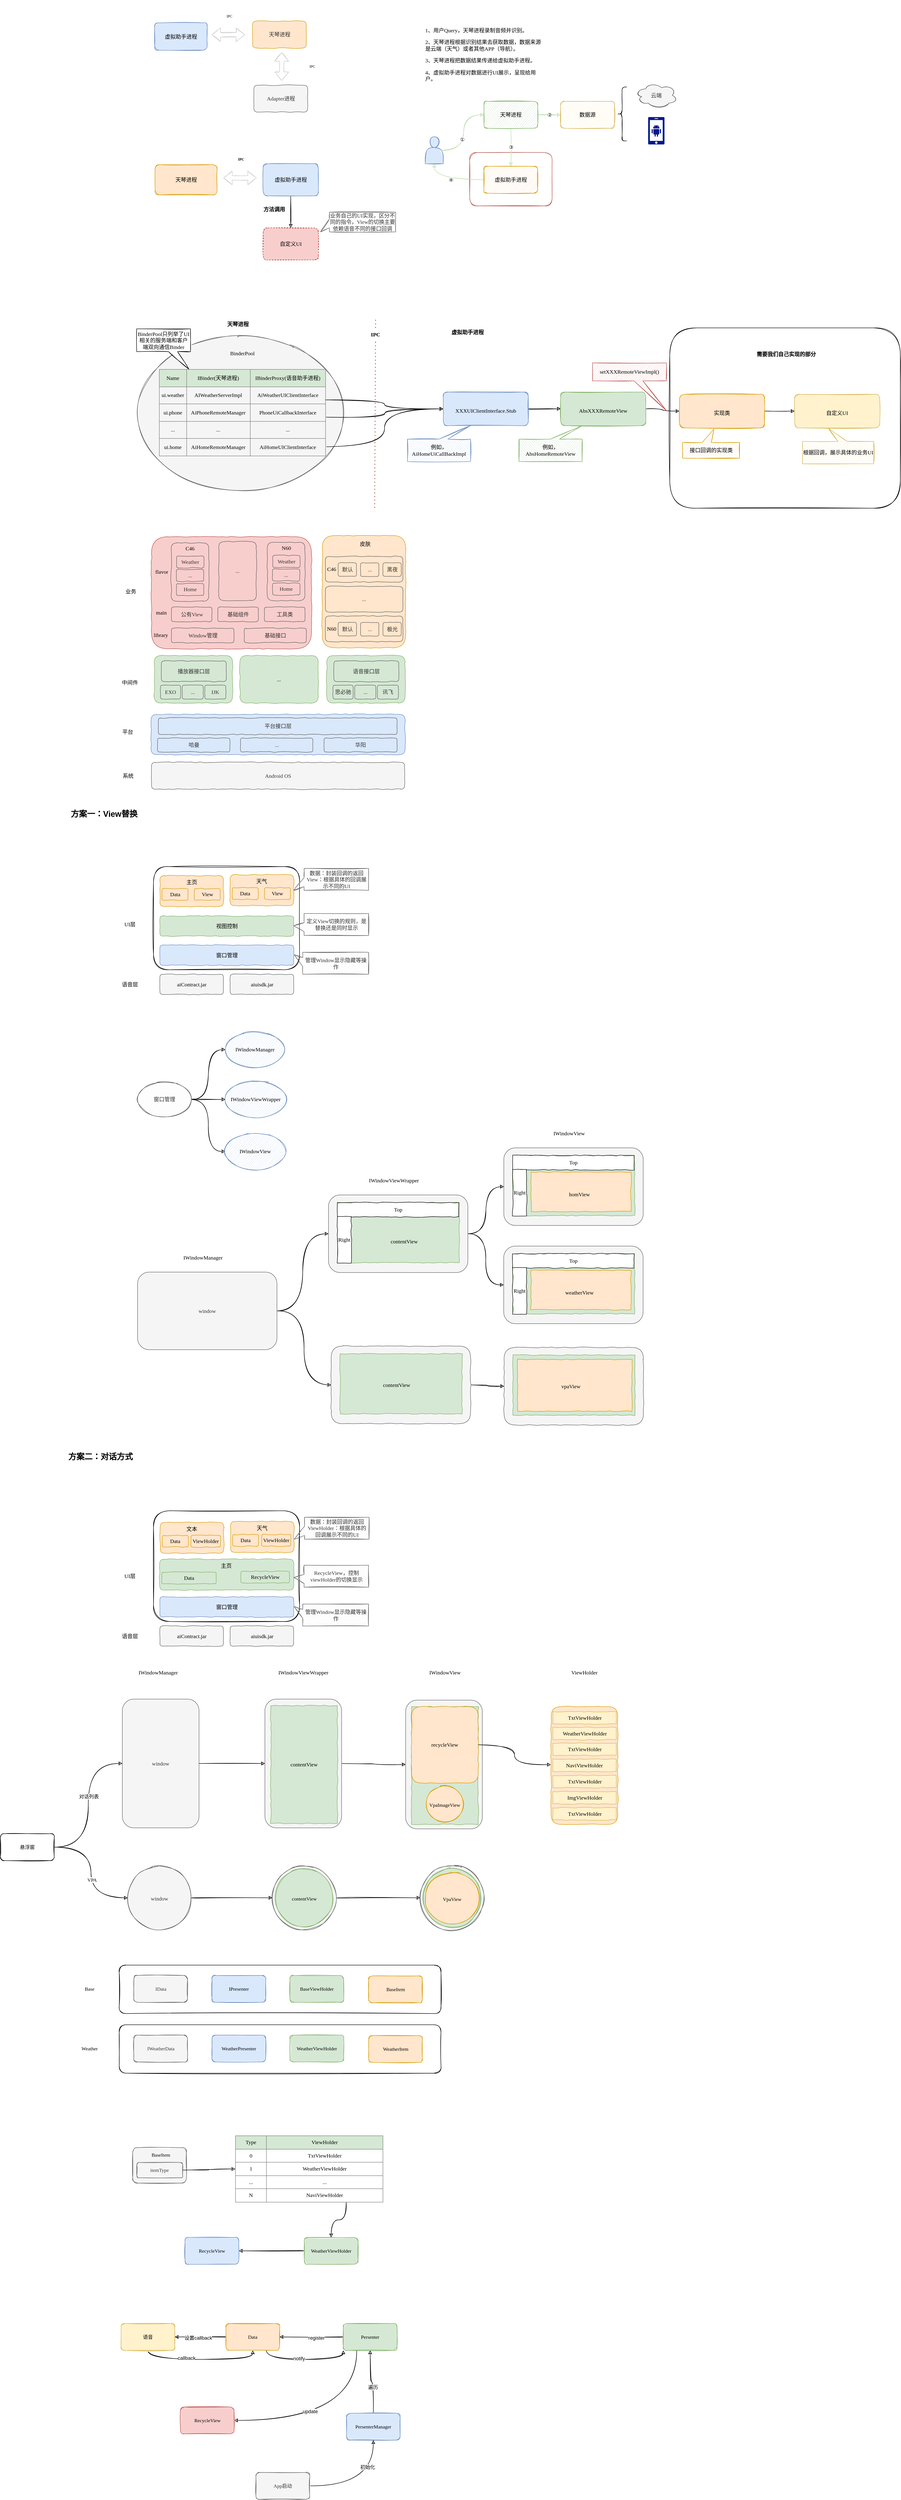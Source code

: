 <mxfile version="20.3.0" type="github">
  <diagram id="_rGLrGhf9AXiHFREIIix" name="第 1 页">
    <mxGraphModel dx="3438" dy="-15014" grid="0" gridSize="10" guides="1" tooltips="1" connect="1" arrows="1" fold="1" page="0" pageScale="1" pageWidth="827" pageHeight="1169" math="0" shadow="0">
      <root>
        <mxCell id="0" />
        <mxCell id="1" parent="0" />
        <mxCell id="9HJFVJztjO4CuhDOpASC-106" value="" style="rounded=1;whiteSpace=wrap;html=1;sketch=1;fillStyle=solid;fontFamily=Comic Sans MS;fontSize=11;fillColor=none;" parent="1" vertex="1">
          <mxGeometry x="-1760" y="20200" width="718" height="108" as="geometry" />
        </mxCell>
        <mxCell id="9HJFVJztjO4CuhDOpASC-68" style="edgeStyle=orthogonalEdgeStyle;curved=1;sketch=1;orthogonalLoop=1;jettySize=auto;html=1;exitX=1;exitY=0.5;exitDx=0;exitDy=0;entryX=0;entryY=0.5;entryDx=0;entryDy=0;fontSize=18;strokeColor=default;" parent="1" source="9HJFVJztjO4CuhDOpASC-64" target="9HJFVJztjO4CuhDOpASC-66" edge="1">
          <mxGeometry relative="1" as="geometry" />
        </mxCell>
        <mxCell id="9HJFVJztjO4CuhDOpASC-64" value="" style="rounded=1;whiteSpace=wrap;html=1;fillColor=#f5f5f5;fontColor=#333333;strokeColor=#666666;fontFamily=Comic Sans MS;" parent="1" vertex="1">
          <mxGeometry x="-1434.87" y="19607" width="171.13" height="287" as="geometry" />
        </mxCell>
        <mxCell id="9HJFVJztjO4CuhDOpASC-1" value="" style="rounded=1;whiteSpace=wrap;html=1;sketch=1;fillColor=none;strokeColor=#b85450;fillStyle=auto;" parent="1" vertex="1">
          <mxGeometry x="-978" y="16159" width="184" height="119" as="geometry" />
        </mxCell>
        <mxCell id="fodertxsaoSaykGRS7Xc-198" value="" style="rounded=1;whiteSpace=wrap;html=1;comic=1;sketch=0;fontFamily=Comic Sans MS;fillColor=#ffe6cc;strokeColor=#d79b00;" parent="1" vertex="1">
          <mxGeometry x="-1307" y="17013" width="186" height="250" as="geometry" />
        </mxCell>
        <mxCell id="fodertxsaoSaykGRS7Xc-255" value="..." style="rounded=1;whiteSpace=wrap;html=1;comic=1;sketch=0;fillColor=none;fontColor=#333333;strokeColor=#666666;fontFamily=Comic Sans MS;" parent="1" vertex="1">
          <mxGeometry x="-1300" y="17126.5" width="173" height="57.12" as="geometry" />
        </mxCell>
        <mxCell id="fodertxsaoSaykGRS7Xc-243" value="" style="rounded=1;whiteSpace=wrap;html=1;comic=1;sketch=0;fillColor=none;fontColor=#333333;strokeColor=#666666;fontFamily=Comic Sans MS;" parent="1" vertex="1">
          <mxGeometry x="-1300" y="17059.5" width="173" height="57.12" as="geometry" />
        </mxCell>
        <mxCell id="fodertxsaoSaykGRS7Xc-250" value="" style="rounded=1;whiteSpace=wrap;html=1;comic=1;sketch=0;fillColor=none;fontColor=#333333;strokeColor=#666666;fontFamily=Comic Sans MS;" parent="1" vertex="1">
          <mxGeometry x="-1300" y="17192.38" width="173" height="57.12" as="geometry" />
        </mxCell>
        <mxCell id="fodertxsaoSaykGRS7Xc-133" value="" style="rounded=1;whiteSpace=wrap;html=1;fillColor=#f5f5f5;fontColor=#333333;strokeColor=#666666;comic=1;fontFamily=Comic Sans MS;" parent="1" vertex="1">
          <mxGeometry x="-901.25" y="18823" width="311" height="173" as="geometry" />
        </mxCell>
        <mxCell id="fodertxsaoSaykGRS7Xc-134" value="" style="rounded=0;whiteSpace=wrap;html=1;fillColor=#d5e8d4;strokeColor=#82b366;sketch=0;comic=1;fontFamily=Comic Sans MS;" parent="1" vertex="1">
          <mxGeometry x="-881.25" y="18840" width="272" height="134" as="geometry" />
        </mxCell>
        <mxCell id="fodertxsaoSaykGRS7Xc-143" value="" style="rounded=0;whiteSpace=wrap;html=1;fillColor=#ffe6cc;strokeColor=#d79b00;sketch=0;comic=1;fontFamily=Comic Sans MS;" parent="1" vertex="1">
          <mxGeometry x="-871.25" y="18850" width="255.25" height="115" as="geometry" />
        </mxCell>
        <mxCell id="fodertxsaoSaykGRS7Xc-118" value="" style="rounded=1;whiteSpace=wrap;html=1;fillColor=#f5f5f5;fontColor=#333333;strokeColor=#666666;fontFamily=Comic Sans MS;" parent="1" vertex="1">
          <mxGeometry x="-901.75" y="18378" width="311" height="173" as="geometry" />
        </mxCell>
        <mxCell id="fodertxsaoSaykGRS7Xc-119" value="" style="rounded=0;whiteSpace=wrap;html=1;fillColor=#d5e8d4;strokeColor=#82b366;sketch=0;comic=1;fontFamily=Comic Sans MS;" parent="1" vertex="1">
          <mxGeometry x="-881.75" y="18395" width="272" height="134" as="geometry" />
        </mxCell>
        <mxCell id="fodertxsaoSaykGRS7Xc-1" style="edgeStyle=orthogonalEdgeStyle;curved=1;sketch=1;orthogonalLoop=1;jettySize=auto;html=1;exitX=0.5;exitY=1;exitDx=0;exitDy=0;fontFamily=Comic Sans MS;" parent="1" source="fodertxsaoSaykGRS7Xc-2" target="fodertxsaoSaykGRS7Xc-6" edge="1">
          <mxGeometry relative="1" as="geometry" />
        </mxCell>
        <mxCell id="fodertxsaoSaykGRS7Xc-2" value="虚拟助手进程" style="rounded=1;whiteSpace=wrap;html=1;comic=1;sketch=1;fontFamily=Comic Sans MS;strokeColor=#6c8ebf;fillColor=#dae8fc;fillStyle=solid;" parent="1" vertex="1">
          <mxGeometry x="-1439" y="16184" width="123.5" height="71.5" as="geometry" />
        </mxCell>
        <mxCell id="fodertxsaoSaykGRS7Xc-3" value="天琴进程" style="rounded=1;whiteSpace=wrap;html=1;comic=1;sketch=1;fontFamily=Comic Sans MS;strokeColor=#d79b00;fillColor=#ffe6cc;fillStyle=solid;" parent="1" vertex="1">
          <mxGeometry x="-1680" y="16186" width="138.5" height="67.5" as="geometry" />
        </mxCell>
        <mxCell id="fodertxsaoSaykGRS7Xc-4" value="" style="shape=flexArrow;endArrow=classic;startArrow=classic;html=1;sketch=1;fontFamily=Comic Sans MS;strokeColor=#CCCCCC;curved=1;" parent="1" edge="1">
          <mxGeometry width="100" height="100" relative="1" as="geometry">
            <mxPoint x="-1527.5" y="16215.5" as="sourcePoint" />
            <mxPoint x="-1453.5" y="16215.5" as="targetPoint" />
          </mxGeometry>
        </mxCell>
        <mxCell id="fodertxsaoSaykGRS7Xc-5" value="&lt;b&gt;IPC&lt;/b&gt;" style="text;html=1;strokeColor=none;fillColor=none;align=center;verticalAlign=middle;whiteSpace=wrap;rounded=0;comic=1;sketch=1;fillStyle=solid;fontFamily=Comic Sans MS;fontSize=8;" parent="1" vertex="1">
          <mxGeometry x="-1518.5" y="16159" width="60" height="30" as="geometry" />
        </mxCell>
        <mxCell id="fodertxsaoSaykGRS7Xc-136" value="" style="rounded=0;whiteSpace=wrap;html=1;fillColor=#ffe6cc;strokeColor=#d79b00;sketch=0;comic=1;fontFamily=Comic Sans MS;" parent="1" vertex="1">
          <mxGeometry x="-841" y="18432" width="223" height="88" as="geometry" />
        </mxCell>
        <mxCell id="fodertxsaoSaykGRS7Xc-6" value="自定义UI" style="rounded=1;whiteSpace=wrap;html=1;comic=1;sketch=1;fontFamily=Comic Sans MS;strokeColor=#b85450;fillColor=#f8cecc;fillStyle=solid;dashed=1;" parent="1" vertex="1">
          <mxGeometry x="-1439" y="16327" width="123.5" height="71.5" as="geometry" />
        </mxCell>
        <mxCell id="fodertxsaoSaykGRS7Xc-7" value="业务自己的UI实现，区分不同的指令，View的切换主要依赖语音不同的接口回调" style="shape=callout;whiteSpace=wrap;html=1;perimeter=calloutPerimeter;rounded=0;comic=1;sketch=1;flipH=0;flipV=1;direction=south;size=20;position=0.2;position2=0;fillColor=#f5f5f5;strokeColor=#666666;fontColor=#333333;fontFamily=Comic Sans MS;" parent="1" vertex="1">
          <mxGeometry x="-1311" y="16292" width="168" height="44" as="geometry" />
        </mxCell>
        <mxCell id="fodertxsaoSaykGRS7Xc-8" value="" style="rounded=1;whiteSpace=wrap;html=1;labelBackgroundColor=none;sketch=1;fillStyle=auto;curveFitting=0.05;fontFamily=Comic Sans MS;fontSize=20;fontColor=#000000;" parent="1" vertex="1">
          <mxGeometry x="-531.5" y="16550" width="514.5" height="402" as="geometry" />
        </mxCell>
        <mxCell id="fodertxsaoSaykGRS7Xc-9" style="edgeStyle=orthogonalEdgeStyle;curved=1;sketch=1;orthogonalLoop=1;jettySize=auto;html=1;exitX=1;exitY=0.5;exitDx=0;exitDy=0;entryX=0;entryY=0.5;entryDx=0;entryDy=0;fontFamily=Comic Sans MS;fontSize=12;fontColor=#000000;strokeColor=#000000;" parent="1" source="fodertxsaoSaykGRS7Xc-10" target="fodertxsaoSaykGRS7Xc-22" edge="1">
          <mxGeometry relative="1" as="geometry" />
        </mxCell>
        <mxCell id="fodertxsaoSaykGRS7Xc-10" value="&lt;span style=&quot;font-size: 12px;&quot;&gt;XXXUIClientInterface&lt;/span&gt;&lt;span style=&quot;font-size: 12px;&quot;&gt;.Stub&lt;/span&gt;" style="rounded=1;whiteSpace=wrap;html=1;labelBackgroundColor=none;sketch=1;fillStyle=solid;curveFitting=0.05;fontFamily=Comic Sans MS;fontSize=20;fillColor=#dae8fc;strokeColor=#6c8ebf;" parent="1" vertex="1">
          <mxGeometry x="-1037" y="16693" width="190" height="75" as="geometry" />
        </mxCell>
        <mxCell id="fodertxsaoSaykGRS7Xc-11" value="&lt;b&gt;天琴进程&lt;/b&gt;" style="text;html=1;strokeColor=none;fillColor=none;align=center;verticalAlign=middle;whiteSpace=wrap;rounded=0;labelBackgroundColor=none;sketch=1;fillStyle=auto;curveFitting=0.95;fontFamily=Comic Sans MS;fontSize=12;fontColor=#000000;" parent="1" vertex="1">
          <mxGeometry x="-1525" y="16527" width="60" height="30" as="geometry" />
        </mxCell>
        <mxCell id="fodertxsaoSaykGRS7Xc-12" value="" style="ellipse;whiteSpace=wrap;html=1;comic=1;sketch=1;fillStyle=solid;fontFamily=Comic Sans MS;strokeColor=#666666;fillColor=#f5f5f5;fontColor=#333333;" parent="1" vertex="1">
          <mxGeometry x="-1719" y="16571" width="460" height="339" as="geometry" />
        </mxCell>
        <mxCell id="fodertxsaoSaykGRS7Xc-13" value="BinderPool" style="text;html=1;strokeColor=none;fillColor=none;align=center;verticalAlign=middle;whiteSpace=wrap;rounded=0;comic=1;sketch=1;fillStyle=solid;fontFamily=Comic Sans MS;" parent="1" vertex="1">
          <mxGeometry x="-1515" y="16592" width="60" height="30" as="geometry" />
        </mxCell>
        <mxCell id="fodertxsaoSaykGRS7Xc-14" style="edgeStyle=orthogonalEdgeStyle;curved=1;sketch=1;orthogonalLoop=1;jettySize=auto;html=1;exitX=0.997;exitY=0.353;exitDx=0;exitDy=0;entryX=0;entryY=0.5;entryDx=0;entryDy=0;fontFamily=Comic Sans MS;fontSize=12;fontColor=#000000;strokeColor=#000000;exitPerimeter=0;" parent="1" source="fodertxsaoSaykGRS7Xc-17" target="fodertxsaoSaykGRS7Xc-10" edge="1">
          <mxGeometry relative="1" as="geometry" />
        </mxCell>
        <mxCell id="fodertxsaoSaykGRS7Xc-15" style="edgeStyle=orthogonalEdgeStyle;curved=1;sketch=1;orthogonalLoop=1;jettySize=auto;html=1;fontFamily=Comic Sans MS;fontSize=12;fontColor=#000000;strokeColor=#000000;" parent="1" target="fodertxsaoSaykGRS7Xc-10" edge="1">
          <mxGeometry relative="1" as="geometry">
            <mxPoint x="-1298" y="16749" as="sourcePoint" />
          </mxGeometry>
        </mxCell>
        <mxCell id="fodertxsaoSaykGRS7Xc-16" style="edgeStyle=orthogonalEdgeStyle;curved=1;sketch=1;orthogonalLoop=1;jettySize=auto;html=1;exitX=1.005;exitY=0.892;exitDx=0;exitDy=0;entryX=0;entryY=0.5;entryDx=0;entryDy=0;fontFamily=Comic Sans MS;fontSize=12;fontColor=#000000;strokeColor=#000000;exitPerimeter=0;" parent="1" source="fodertxsaoSaykGRS7Xc-17" target="fodertxsaoSaykGRS7Xc-10" edge="1">
          <mxGeometry relative="1" as="geometry" />
        </mxCell>
        <mxCell id="fodertxsaoSaykGRS7Xc-17" value="&lt;table border=&quot;1&quot; width=&quot;100%&quot; height=&quot;100%&quot; style=&quot;width:100%;height:100%;border-collapse:collapse;&quot;&gt;&lt;tbody&gt;&lt;tr&gt;&lt;td style=&quot;background-color: rgb(213, 232, 212);&quot;&gt;Name&lt;/td&gt;&lt;td style=&quot;background-color: rgb(213, 232, 212);&quot;&gt;IBinder(天琴进程)&lt;/td&gt;&lt;td style=&quot;background-color: rgb(213, 232, 212);&quot;&gt;IBinderProxy(语音助手进程)&lt;/td&gt;&lt;/tr&gt;&lt;tr&gt;&lt;td&gt;ui.weather&lt;br&gt;&lt;/td&gt;&lt;td&gt;&lt;div style=&quot;background-image: initial; background-position: initial; background-size: initial; background-repeat: initial; background-attachment: initial; background-origin: initial; background-clip: initial;&quot;&gt;AIWeatherServerImpl&lt;span style=&quot;color: #ff0000;&quot;&gt;&lt;/span&gt;&lt;/div&gt;&lt;/td&gt;&lt;td&gt;AiWeatherUIClientInterface&lt;br&gt;&lt;/td&gt;&lt;/tr&gt;&lt;tr&gt;&lt;td&gt;ui.phone&lt;/td&gt;&lt;td&gt;AiPhoneRemoteManager&lt;br&gt;&lt;/td&gt;&lt;td&gt;PhoneUiCallbackInterface&lt;br&gt;&lt;/td&gt;&lt;/tr&gt;&lt;tr&gt;&lt;td&gt;...&lt;/td&gt;&lt;td&gt;...&lt;/td&gt;&lt;td&gt;...&lt;/td&gt;&lt;/tr&gt;&lt;tr&gt;&lt;td&gt;ui.home&lt;/td&gt;&lt;td&gt;AiHomeRemoteManager&lt;br&gt;&lt;/td&gt;&lt;td&gt;AiHomeUIClientInterface&lt;br&gt;&lt;/td&gt;&lt;/tr&gt;&lt;/tbody&gt;&lt;/table&gt;" style="text;html=1;strokeColor=none;fillColor=none;overflow=fill;comic=1;sketch=1;fillStyle=solid;fontFamily=Comic Sans MS;align=center;" parent="1" vertex="1">
          <mxGeometry x="-1671" y="16642" width="372" height="194" as="geometry" />
        </mxCell>
        <mxCell id="fodertxsaoSaykGRS7Xc-18" value="BinderPool只列举了UI相关的服务端和客户端双向通信Binder" style="shape=callout;whiteSpace=wrap;html=1;perimeter=calloutPerimeter;rounded=0;labelBackgroundColor=none;sketch=1;fillStyle=auto;curveFitting=0.95;fontFamily=Comic Sans MS;fontSize=12;fontColor=#000000;flipH=1;size=39;position=0.24;position2=0.03;" parent="1" vertex="1">
          <mxGeometry x="-1721" y="16552" width="120" height="90" as="geometry" />
        </mxCell>
        <mxCell id="fodertxsaoSaykGRS7Xc-19" value="&lt;b&gt;虚拟助手进程&lt;/b&gt;" style="text;html=1;strokeColor=none;fillColor=none;align=center;verticalAlign=middle;whiteSpace=wrap;rounded=0;labelBackgroundColor=none;sketch=1;fillStyle=auto;curveFitting=0.95;fontFamily=Comic Sans MS;fontSize=12;fontColor=#000000;" parent="1" vertex="1">
          <mxGeometry x="-1022.0" y="16545" width="79.25" height="30" as="geometry" />
        </mxCell>
        <mxCell id="fodertxsaoSaykGRS7Xc-20" value="例如，AiHomeUiCallBackImpl" style="shape=callout;whiteSpace=wrap;html=1;perimeter=calloutPerimeter;rounded=0;labelBackgroundColor=none;sketch=1;fillStyle=auto;curveFitting=0.95;fontFamily=Comic Sans MS;fontSize=12;flipV=1;position2=1;fillColor=#dae8fc;strokeColor=#6c8ebf;" parent="1" vertex="1">
          <mxGeometry x="-1117" y="16768" width="141" height="80" as="geometry" />
        </mxCell>
        <mxCell id="fodertxsaoSaykGRS7Xc-21" style="edgeStyle=orthogonalEdgeStyle;curved=1;sketch=1;orthogonalLoop=1;jettySize=auto;html=1;exitX=1;exitY=0.5;exitDx=0;exitDy=0;entryX=0;entryY=0.5;entryDx=0;entryDy=0;fontFamily=Comic Sans MS;fontSize=12;fontColor=#000000;strokeColor=#000000;" parent="1" source="fodertxsaoSaykGRS7Xc-22" target="fodertxsaoSaykGRS7Xc-25" edge="1">
          <mxGeometry relative="1" as="geometry" />
        </mxCell>
        <mxCell id="fodertxsaoSaykGRS7Xc-22" value="&lt;span style=&quot;font-size: 12px;&quot;&gt;AbsXXXRemoteView&lt;/span&gt;" style="rounded=1;whiteSpace=wrap;html=1;labelBackgroundColor=none;sketch=1;fillStyle=solid;curveFitting=0.05;fontFamily=Comic Sans MS;fontSize=20;fillColor=#d5e8d4;strokeColor=#82b366;" parent="1" vertex="1">
          <mxGeometry x="-775" y="16693" width="190" height="75" as="geometry" />
        </mxCell>
        <mxCell id="fodertxsaoSaykGRS7Xc-23" value="例如，AbsHomeRemoteView" style="shape=callout;whiteSpace=wrap;html=1;perimeter=calloutPerimeter;rounded=0;labelBackgroundColor=none;sketch=1;fillStyle=auto;curveFitting=0.95;fontFamily=Comic Sans MS;fontSize=12;flipV=1;position2=1;fillColor=#d5e8d4;strokeColor=#82b366;" parent="1" vertex="1">
          <mxGeometry x="-868" y="16768" width="141" height="80" as="geometry" />
        </mxCell>
        <mxCell id="fodertxsaoSaykGRS7Xc-24" style="edgeStyle=orthogonalEdgeStyle;curved=1;sketch=1;orthogonalLoop=1;jettySize=auto;html=1;exitX=1;exitY=0.5;exitDx=0;exitDy=0;entryX=0;entryY=0.5;entryDx=0;entryDy=0;fontFamily=Comic Sans MS;fontSize=12;fontColor=#000000;strokeColor=#000000;" parent="1" source="fodertxsaoSaykGRS7Xc-25" target="fodertxsaoSaykGRS7Xc-27" edge="1">
          <mxGeometry relative="1" as="geometry" />
        </mxCell>
        <mxCell id="fodertxsaoSaykGRS7Xc-25" value="&lt;span style=&quot;font-size: 12px;&quot;&gt;实现类&lt;/span&gt;" style="rounded=1;whiteSpace=wrap;html=1;labelBackgroundColor=none;sketch=1;fillStyle=solid;curveFitting=0.05;fontFamily=Comic Sans MS;fontSize=20;fillColor=#ffe6cc;strokeColor=#d79b00;" parent="1" vertex="1">
          <mxGeometry x="-510" y="16698" width="190" height="75" as="geometry" />
        </mxCell>
        <mxCell id="fodertxsaoSaykGRS7Xc-26" value="接口回调的实现类" style="shape=callout;whiteSpace=wrap;html=1;perimeter=calloutPerimeter;rounded=0;labelBackgroundColor=none;sketch=1;fillStyle=auto;curveFitting=0.95;fontFamily=Comic Sans MS;fontSize=12;flipV=1;position2=0.45;fillColor=#ffe6cc;strokeColor=#d79b00;flipH=1;" parent="1" vertex="1">
          <mxGeometry x="-503" y="16775.5" width="127.5" height="65" as="geometry" />
        </mxCell>
        <mxCell id="fodertxsaoSaykGRS7Xc-27" value="&lt;span style=&quot;font-size: 12px;&quot;&gt;自定义UI&lt;/span&gt;" style="rounded=1;whiteSpace=wrap;html=1;labelBackgroundColor=none;sketch=1;fillStyle=solid;curveFitting=0.05;fontFamily=Comic Sans MS;fontSize=20;fillColor=#fff2cc;strokeColor=#d6b656;" parent="1" vertex="1">
          <mxGeometry x="-253" y="16698" width="190" height="75" as="geometry" />
        </mxCell>
        <mxCell id="fodertxsaoSaykGRS7Xc-28" value="根据回调，展示具体的业务UI" style="shape=callout;whiteSpace=wrap;html=1;perimeter=calloutPerimeter;rounded=0;labelBackgroundColor=none;sketch=1;fillStyle=auto;curveFitting=0.95;fontFamily=Comic Sans MS;fontSize=12;flipV=1;position2=0.36;fillColor=#fff2cc;strokeColor=#d6b656;" parent="1" vertex="1">
          <mxGeometry x="-235.5" y="16773" width="159" height="80" as="geometry" />
        </mxCell>
        <mxCell id="fodertxsaoSaykGRS7Xc-29" value="&lt;b&gt;需要我们自己实现的部分&lt;/b&gt;" style="text;html=1;strokeColor=none;fillColor=none;align=center;verticalAlign=middle;whiteSpace=wrap;rounded=0;labelBackgroundColor=none;sketch=1;fillStyle=auto;curveFitting=0.95;fontFamily=Comic Sans MS;fontSize=12;fontColor=#000000;" parent="1" vertex="1">
          <mxGeometry x="-341" y="16594" width="139" height="30" as="geometry" />
        </mxCell>
        <mxCell id="fodertxsaoSaykGRS7Xc-30" value="setXXXRemoteViewImpl()" style="shape=callout;whiteSpace=wrap;html=1;perimeter=calloutPerimeter;rounded=0;labelBackgroundColor=none;sketch=1;fillStyle=auto;curveFitting=0.95;fontFamily=Comic Sans MS;fontSize=12;position2=1;size=66;position=0.56;fillColor=#f8cecc;strokeColor=#b85450;" parent="1" vertex="1">
          <mxGeometry x="-704" y="16628" width="165" height="106" as="geometry" />
        </mxCell>
        <mxCell id="fodertxsaoSaykGRS7Xc-31" value="" style="endArrow=none;dashed=1;html=1;dashPattern=1 3;strokeWidth=2;rounded=0;fillColor=#f8cecc;strokeColor=#b85450;startArrow=none;fontFamily=Comic Sans MS;" parent="1" source="fodertxsaoSaykGRS7Xc-32" edge="1">
          <mxGeometry width="50" height="50" relative="1" as="geometry">
            <mxPoint x="-1190" y="16951" as="sourcePoint" />
            <mxPoint x="-1188" y="16528" as="targetPoint" />
          </mxGeometry>
        </mxCell>
        <mxCell id="fodertxsaoSaykGRS7Xc-32" value="&lt;b&gt;IPC&lt;/b&gt;" style="text;html=1;strokeColor=none;fillColor=none;align=center;verticalAlign=middle;whiteSpace=wrap;rounded=0;fontFamily=Comic Sans MS;" parent="1" vertex="1">
          <mxGeometry x="-1218" y="16550" width="60" height="30" as="geometry" />
        </mxCell>
        <mxCell id="fodertxsaoSaykGRS7Xc-34" value="" style="endArrow=none;dashed=1;html=1;dashPattern=1 3;strokeWidth=2;rounded=0;fillColor=#f8cecc;strokeColor=#b85450;fontFamily=Comic Sans MS;" parent="1" target="fodertxsaoSaykGRS7Xc-32" edge="1">
          <mxGeometry width="50" height="50" relative="1" as="geometry">
            <mxPoint x="-1190" y="16951" as="sourcePoint" />
            <mxPoint x="-1188" y="16528" as="targetPoint" />
          </mxGeometry>
        </mxCell>
        <mxCell id="fodertxsaoSaykGRS7Xc-69" value="" style="rounded=1;whiteSpace=wrap;html=1;comic=1;sketch=1;fillStyle=solid;fontFamily=Comic Sans MS;fontSize=8;strokeColor=#000000;" parent="1" vertex="1">
          <mxGeometry x="-1683.5" y="17751" width="326" height="230" as="geometry" />
        </mxCell>
        <mxCell id="fodertxsaoSaykGRS7Xc-70" value="&lt;span style=&quot;color: rgb(0, 0, 0);&quot;&gt;aiContract.jar&lt;/span&gt;" style="rounded=1;whiteSpace=wrap;html=1;comic=1;fontFamily=Comic Sans MS;fillColor=#f5f5f5;strokeColor=#666666;fontColor=#333333;" parent="1" vertex="1">
          <mxGeometry x="-1669.25" y="17991" width="141.75" height="45" as="geometry" />
        </mxCell>
        <mxCell id="fodertxsaoSaykGRS7Xc-72" value="窗口管理" style="rounded=1;whiteSpace=wrap;html=1;comic=1;fontFamily=Comic Sans MS;fillColor=#dae8fc;strokeColor=#6c8ebf;" parent="1" vertex="1">
          <mxGeometry x="-1669.25" y="17926" width="298.75" height="45" as="geometry" />
        </mxCell>
        <mxCell id="fodertxsaoSaykGRS7Xc-74" value="语音层" style="text;html=1;strokeColor=none;fillColor=none;align=center;verticalAlign=middle;whiteSpace=wrap;rounded=0;comic=1;fontFamily=Comic Sans MS;" parent="1" vertex="1">
          <mxGeometry x="-1766.5" y="17998.5" width="60" height="30" as="geometry" />
        </mxCell>
        <mxCell id="fodertxsaoSaykGRS7Xc-81" value="&lt;span style=&quot;color: rgb(0, 0, 0);&quot;&gt;aiuisdk.jar&lt;/span&gt;" style="rounded=1;whiteSpace=wrap;html=1;comic=1;fontFamily=Comic Sans MS;fillColor=#f5f5f5;strokeColor=#666666;fontColor=#333333;" parent="1" vertex="1">
          <mxGeometry x="-1512.5" y="17991" width="141.75" height="45" as="geometry" />
        </mxCell>
        <mxCell id="fodertxsaoSaykGRS7Xc-82" value="视图控制" style="rounded=1;whiteSpace=wrap;html=1;comic=1;fontFamily=Comic Sans MS;fillColor=#d5e8d4;strokeColor=#82b366;" parent="1" vertex="1">
          <mxGeometry x="-1669.25" y="17861" width="298.75" height="45" as="geometry" />
        </mxCell>
        <mxCell id="fodertxsaoSaykGRS7Xc-83" value="" style="rounded=1;whiteSpace=wrap;html=1;comic=1;fontFamily=Comic Sans MS;fillColor=#ffe6cc;strokeColor=#d79b00;" parent="1" vertex="1">
          <mxGeometry x="-1669.25" y="17771" width="141.75" height="69" as="geometry" />
        </mxCell>
        <mxCell id="fodertxsaoSaykGRS7Xc-84" value="Data" style="rounded=1;whiteSpace=wrap;html=1;comic=1;sketch=0;fillColor=#ffe6cc;strokeColor=#d79b00;fontFamily=Comic Sans MS;" parent="1" vertex="1">
          <mxGeometry x="-1664.5" y="17800" width="58" height="26" as="geometry" />
        </mxCell>
        <mxCell id="fodertxsaoSaykGRS7Xc-86" value="View" style="rounded=1;whiteSpace=wrap;html=1;comic=1;sketch=0;fillColor=#ffe6cc;strokeColor=#d79b00;fontFamily=Comic Sans MS;" parent="1" vertex="1">
          <mxGeometry x="-1592.5" y="17800" width="58" height="26" as="geometry" />
        </mxCell>
        <mxCell id="fodertxsaoSaykGRS7Xc-87" value="主页" style="text;html=1;strokeColor=none;fillColor=none;align=center;verticalAlign=middle;whiteSpace=wrap;rounded=0;comic=1;sketch=0;fontFamily=Comic Sans MS;" parent="1" vertex="1">
          <mxGeometry x="-1628.38" y="17771" width="60" height="30" as="geometry" />
        </mxCell>
        <mxCell id="fodertxsaoSaykGRS7Xc-88" value="" style="rounded=1;whiteSpace=wrap;html=1;comic=1;fontFamily=Comic Sans MS;fillColor=#ffe6cc;strokeColor=#d79b00;" parent="1" vertex="1">
          <mxGeometry x="-1512.5" y="17769" width="141.75" height="69" as="geometry" />
        </mxCell>
        <mxCell id="fodertxsaoSaykGRS7Xc-89" value="Data" style="rounded=1;whiteSpace=wrap;html=1;comic=1;sketch=0;fillColor=#ffe6cc;strokeColor=#d79b00;fontFamily=Comic Sans MS;" parent="1" vertex="1">
          <mxGeometry x="-1507.75" y="17798" width="58" height="26" as="geometry" />
        </mxCell>
        <mxCell id="fodertxsaoSaykGRS7Xc-90" value="View" style="rounded=1;whiteSpace=wrap;html=1;comic=1;sketch=0;fillColor=#ffe6cc;strokeColor=#d79b00;fontFamily=Comic Sans MS;" parent="1" vertex="1">
          <mxGeometry x="-1435.75" y="17798" width="58" height="26" as="geometry" />
        </mxCell>
        <mxCell id="fodertxsaoSaykGRS7Xc-91" value="天气" style="text;html=1;strokeColor=none;fillColor=none;align=center;verticalAlign=middle;whiteSpace=wrap;rounded=0;comic=1;sketch=0;fontFamily=Comic Sans MS;" parent="1" vertex="1">
          <mxGeometry x="-1471.63" y="17769" width="60" height="30" as="geometry" />
        </mxCell>
        <mxCell id="fodertxsaoSaykGRS7Xc-92" value="UI层" style="text;html=1;strokeColor=none;fillColor=none;align=center;verticalAlign=middle;whiteSpace=wrap;rounded=0;comic=1;fontFamily=Comic Sans MS;" parent="1" vertex="1">
          <mxGeometry x="-1766.5" y="17865" width="60" height="30" as="geometry" />
        </mxCell>
        <mxCell id="fodertxsaoSaykGRS7Xc-93" value="数据：封装回调的返回&lt;br&gt;View：根据具体的回调展示不同的UI" style="shape=callout;whiteSpace=wrap;html=1;perimeter=calloutPerimeter;comic=1;sketch=1;flipH=1;flipV=0;direction=north;size=23;position=0.17;position2=0;fillColor=#f5f5f5;strokeColor=#666666;fillStyle=hatch;fontColor=#333333;fontFamily=Comic Sans MS;" parent="1" vertex="1">
          <mxGeometry x="-1370.5" y="17755" width="167" height="49" as="geometry" />
        </mxCell>
        <mxCell id="fodertxsaoSaykGRS7Xc-94" value="定义View切换的规则，是替换还是同时显示" style="shape=callout;whiteSpace=wrap;html=1;perimeter=calloutPerimeter;comic=1;sketch=1;flipH=1;flipV=0;direction=north;size=23;position=0.17;position2=0.44;fillColor=#f5f5f5;strokeColor=#666666;fillStyle=hatch;fontColor=#333333;fontFamily=Comic Sans MS;" parent="1" vertex="1">
          <mxGeometry x="-1370.5" y="17855.5" width="167" height="49" as="geometry" />
        </mxCell>
        <mxCell id="fodertxsaoSaykGRS7Xc-95" value="管理Window显示隐藏等操作" style="shape=callout;whiteSpace=wrap;html=1;perimeter=calloutPerimeter;comic=1;sketch=1;flipH=1;flipV=0;direction=north;size=19;position=0.35;position2=0.89;fillColor=#f5f5f5;strokeColor=#666666;fillStyle=hatch;fontColor=#333333;base=20;fontFamily=Comic Sans MS;" parent="1" vertex="1">
          <mxGeometry x="-1369.5" y="17942" width="166" height="49" as="geometry" />
        </mxCell>
        <mxCell id="fodertxsaoSaykGRS7Xc-96" value="&lt;b&gt;方法调用&lt;/b&gt;" style="text;html=1;strokeColor=none;fillColor=none;align=center;verticalAlign=middle;whiteSpace=wrap;rounded=0;comic=1;sketch=1;fillStyle=hatch;fontFamily=Comic Sans MS;" parent="1" vertex="1">
          <mxGeometry x="-1444" y="16271" width="60" height="30" as="geometry" />
        </mxCell>
        <mxCell id="fodertxsaoSaykGRS7Xc-102" style="edgeStyle=orthogonalEdgeStyle;curved=1;sketch=1;orthogonalLoop=1;jettySize=auto;html=1;exitX=1;exitY=0.5;exitDx=0;exitDy=0;entryX=0;entryY=0.5;entryDx=0;entryDy=0;fontFamily=Comic Sans MS;" parent="1" source="fodertxsaoSaykGRS7Xc-98" target="fodertxsaoSaykGRS7Xc-99" edge="1">
          <mxGeometry relative="1" as="geometry" />
        </mxCell>
        <mxCell id="fodertxsaoSaykGRS7Xc-103" style="edgeStyle=orthogonalEdgeStyle;curved=1;sketch=1;orthogonalLoop=1;jettySize=auto;html=1;exitX=1;exitY=0.5;exitDx=0;exitDy=0;entryX=0;entryY=0.5;entryDx=0;entryDy=0;fontFamily=Comic Sans MS;" parent="1" source="fodertxsaoSaykGRS7Xc-98" target="fodertxsaoSaykGRS7Xc-100" edge="1">
          <mxGeometry relative="1" as="geometry" />
        </mxCell>
        <mxCell id="fodertxsaoSaykGRS7Xc-104" style="edgeStyle=orthogonalEdgeStyle;curved=1;sketch=1;orthogonalLoop=1;jettySize=auto;html=1;exitX=1;exitY=0.5;exitDx=0;exitDy=0;entryX=0;entryY=0.5;entryDx=0;entryDy=0;fontFamily=Comic Sans MS;" parent="1" source="fodertxsaoSaykGRS7Xc-98" target="fodertxsaoSaykGRS7Xc-101" edge="1">
          <mxGeometry relative="1" as="geometry" />
        </mxCell>
        <mxCell id="fodertxsaoSaykGRS7Xc-98" value="窗口管理" style="ellipse;whiteSpace=wrap;html=1;comic=1;sketch=1;fillStyle=hatch;fillColor=#f5f5f5;fontColor=#333333;strokeColor=#666666;fontFamily=Comic Sans MS;" parent="1" vertex="1">
          <mxGeometry x="-1719" y="18230" width="120" height="80" as="geometry" />
        </mxCell>
        <mxCell id="fodertxsaoSaykGRS7Xc-99" value="IWindowManager" style="ellipse;whiteSpace=wrap;html=1;comic=1;sketch=1;fillStyle=hatch;fillColor=#dae8fc;strokeColor=#6c8ebf;fontFamily=Comic Sans MS;" parent="1" vertex="1">
          <mxGeometry x="-1523.25" y="18119" width="132.25" height="80" as="geometry" />
        </mxCell>
        <mxCell id="fodertxsaoSaykGRS7Xc-100" value="IWindowViewWrapper" style="ellipse;whiteSpace=wrap;html=1;comic=1;sketch=1;fillStyle=hatch;fillColor=#dae8fc;strokeColor=#6c8ebf;fontFamily=Comic Sans MS;" parent="1" vertex="1">
          <mxGeometry x="-1523.25" y="18230" width="135.25" height="80" as="geometry" />
        </mxCell>
        <mxCell id="fodertxsaoSaykGRS7Xc-101" value="IWindowView" style="ellipse;whiteSpace=wrap;html=1;comic=1;sketch=1;fillStyle=hatch;fillColor=#dae8fc;strokeColor=#6c8ebf;fontFamily=Comic Sans MS;" parent="1" vertex="1">
          <mxGeometry x="-1523.25" y="18346" width="133.25" height="80" as="geometry" />
        </mxCell>
        <mxCell id="fodertxsaoSaykGRS7Xc-105" style="edgeStyle=orthogonalEdgeStyle;orthogonalLoop=1;jettySize=auto;html=1;exitX=1;exitY=0.5;exitDx=0;exitDy=0;curved=1;sketch=1;fontFamily=Comic Sans MS;" parent="1" source="fodertxsaoSaykGRS7Xc-107" target="fodertxsaoSaykGRS7Xc-112" edge="1">
          <mxGeometry relative="1" as="geometry" />
        </mxCell>
        <mxCell id="fodertxsaoSaykGRS7Xc-106" style="edgeStyle=orthogonalEdgeStyle;curved=1;sketch=1;orthogonalLoop=1;jettySize=auto;html=1;exitX=1;exitY=0.5;exitDx=0;exitDy=0;entryX=0;entryY=0.5;entryDx=0;entryDy=0;fontFamily=Comic Sans MS;" parent="1" source="fodertxsaoSaykGRS7Xc-107" target="fodertxsaoSaykGRS7Xc-130" edge="1">
          <mxGeometry relative="1" as="geometry" />
        </mxCell>
        <mxCell id="fodertxsaoSaykGRS7Xc-107" value="&lt;font&gt;window&lt;/font&gt;" style="rounded=1;whiteSpace=wrap;html=1;fillColor=#f5f5f5;fontColor=#333333;strokeColor=#666666;fontFamily=Comic Sans MS;" parent="1" vertex="1">
          <mxGeometry x="-1719" y="18655" width="311" height="173" as="geometry" />
        </mxCell>
        <mxCell id="fodertxsaoSaykGRS7Xc-109" value="IWindowManager" style="text;html=1;strokeColor=none;fillColor=none;align=center;verticalAlign=middle;whiteSpace=wrap;rounded=0;fontFamily=Comic Sans MS;" parent="1" vertex="1">
          <mxGeometry x="-1603" y="18608" width="60" height="30" as="geometry" />
        </mxCell>
        <mxCell id="fodertxsaoSaykGRS7Xc-110" style="edgeStyle=orthogonalEdgeStyle;curved=1;sketch=1;orthogonalLoop=1;jettySize=auto;html=1;exitX=1;exitY=0.5;exitDx=0;exitDy=0;entryX=0;entryY=0.5;entryDx=0;entryDy=0;fontFamily=Comic Sans MS;" parent="1" source="fodertxsaoSaykGRS7Xc-112" target="fodertxsaoSaykGRS7Xc-118" edge="1">
          <mxGeometry relative="1" as="geometry" />
        </mxCell>
        <mxCell id="fodertxsaoSaykGRS7Xc-111" style="edgeStyle=orthogonalEdgeStyle;curved=1;sketch=1;orthogonalLoop=1;jettySize=auto;html=1;exitX=1;exitY=0.5;exitDx=0;exitDy=0;entryX=0;entryY=0.5;entryDx=0;entryDy=0;fontFamily=Comic Sans MS;" parent="1" source="fodertxsaoSaykGRS7Xc-112" target="fodertxsaoSaykGRS7Xc-137" edge="1">
          <mxGeometry relative="1" as="geometry">
            <mxPoint x="-902" y="18705.551" as="targetPoint" />
          </mxGeometry>
        </mxCell>
        <mxCell id="fodertxsaoSaykGRS7Xc-112" value="" style="rounded=1;whiteSpace=wrap;html=1;fillColor=#f5f5f5;fontColor=#333333;strokeColor=#666666;fontFamily=Comic Sans MS;" parent="1" vertex="1">
          <mxGeometry x="-1293" y="18483" width="311" height="173" as="geometry" />
        </mxCell>
        <mxCell id="fodertxsaoSaykGRS7Xc-113" value="" style="rounded=0;whiteSpace=wrap;html=1;fillColor=#d5e8d4;strokeColor=#82b366;sketch=0;comic=1;fontFamily=Comic Sans MS;" parent="1" vertex="1">
          <mxGeometry x="-1273" y="18500" width="272" height="134" as="geometry" />
        </mxCell>
        <mxCell id="fodertxsaoSaykGRS7Xc-114" value="IWindowViewWrapper" style="text;html=1;strokeColor=none;fillColor=none;align=center;verticalAlign=middle;whiteSpace=wrap;rounded=0;fontFamily=Comic Sans MS;" parent="1" vertex="1">
          <mxGeometry x="-1177" y="18436" width="60" height="30" as="geometry" />
        </mxCell>
        <mxCell id="fodertxsaoSaykGRS7Xc-115" value="Top" style="rounded=0;whiteSpace=wrap;html=1;comic=1;sketch=0;fontFamily=Comic Sans MS;" parent="1" vertex="1">
          <mxGeometry x="-1273.25" y="18500" width="271" height="32" as="geometry" />
        </mxCell>
        <mxCell id="fodertxsaoSaykGRS7Xc-116" value="Right" style="rounded=0;whiteSpace=wrap;html=1;comic=1;sketch=0;fontFamily=Comic Sans MS;" parent="1" vertex="1">
          <mxGeometry x="-1273" y="18531" width="31" height="104" as="geometry" />
        </mxCell>
        <mxCell id="fodertxsaoSaykGRS7Xc-117" value="contentView" style="text;html=1;strokeColor=none;fillColor=none;align=center;verticalAlign=middle;whiteSpace=wrap;rounded=0;comic=1;sketch=0;fontFamily=Comic Sans MS;" parent="1" vertex="1">
          <mxGeometry x="-1154.25" y="18572" width="60" height="30" as="geometry" />
        </mxCell>
        <mxCell id="fodertxsaoSaykGRS7Xc-120" value="IWindowView" style="text;html=1;strokeColor=none;fillColor=none;align=center;verticalAlign=middle;whiteSpace=wrap;rounded=0;fontFamily=Comic Sans MS;" parent="1" vertex="1">
          <mxGeometry x="-785.75" y="18331" width="60" height="30" as="geometry" />
        </mxCell>
        <mxCell id="fodertxsaoSaykGRS7Xc-121" value="Top" style="rounded=0;whiteSpace=wrap;html=1;comic=1;sketch=0;fontFamily=Comic Sans MS;" parent="1" vertex="1">
          <mxGeometry x="-882" y="18395" width="271" height="32" as="geometry" />
        </mxCell>
        <mxCell id="fodertxsaoSaykGRS7Xc-122" value="Right" style="rounded=0;whiteSpace=wrap;html=1;comic=1;sketch=0;fontFamily=Comic Sans MS;" parent="1" vertex="1">
          <mxGeometry x="-881.75" y="18426" width="31" height="104" as="geometry" />
        </mxCell>
        <mxCell id="fodertxsaoSaykGRS7Xc-123" value="homView" style="text;html=1;strokeColor=none;fillColor=none;align=center;verticalAlign=middle;whiteSpace=wrap;rounded=0;comic=1;sketch=0;fontFamily=Comic Sans MS;" parent="1" vertex="1">
          <mxGeometry x="-763" y="18467" width="60" height="30" as="geometry" />
        </mxCell>
        <mxCell id="fodertxsaoSaykGRS7Xc-129" style="edgeStyle=orthogonalEdgeStyle;curved=1;sketch=1;orthogonalLoop=1;jettySize=auto;html=1;exitX=1;exitY=0.5;exitDx=0;exitDy=0;entryX=0;entryY=0.5;entryDx=0;entryDy=0;fontFamily=Comic Sans MS;" parent="1" source="fodertxsaoSaykGRS7Xc-130" target="fodertxsaoSaykGRS7Xc-133" edge="1">
          <mxGeometry relative="1" as="geometry" />
        </mxCell>
        <mxCell id="fodertxsaoSaykGRS7Xc-130" value="" style="rounded=1;whiteSpace=wrap;html=1;fillColor=#f5f5f5;fontColor=#333333;strokeColor=#666666;comic=1;fontFamily=Comic Sans MS;" parent="1" vertex="1">
          <mxGeometry x="-1287" y="18820" width="311" height="173" as="geometry" />
        </mxCell>
        <mxCell id="fodertxsaoSaykGRS7Xc-131" value="" style="rounded=0;whiteSpace=wrap;html=1;fillColor=#d5e8d4;strokeColor=#82b366;sketch=0;comic=1;fontFamily=Comic Sans MS;" parent="1" vertex="1">
          <mxGeometry x="-1267" y="18837" width="272" height="134" as="geometry" />
        </mxCell>
        <mxCell id="fodertxsaoSaykGRS7Xc-132" value="contentView" style="text;html=1;strokeColor=none;fillColor=none;align=center;verticalAlign=middle;whiteSpace=wrap;rounded=0;comic=1;sketch=0;fontFamily=Comic Sans MS;" parent="1" vertex="1">
          <mxGeometry x="-1171" y="18891.5" width="60" height="30" as="geometry" />
        </mxCell>
        <mxCell id="fodertxsaoSaykGRS7Xc-135" value="vpaView" style="text;html=1;strokeColor=none;fillColor=none;align=center;verticalAlign=middle;whiteSpace=wrap;rounded=0;comic=1;sketch=0;fontFamily=Comic Sans MS;" parent="1" vertex="1">
          <mxGeometry x="-782" y="18894.5" width="60" height="30" as="geometry" />
        </mxCell>
        <mxCell id="fodertxsaoSaykGRS7Xc-137" value="" style="rounded=1;whiteSpace=wrap;html=1;fillColor=#f5f5f5;fontColor=#333333;strokeColor=#666666;fontFamily=Comic Sans MS;" parent="1" vertex="1">
          <mxGeometry x="-902" y="18597" width="311" height="173" as="geometry" />
        </mxCell>
        <mxCell id="fodertxsaoSaykGRS7Xc-138" value="" style="rounded=0;whiteSpace=wrap;html=1;fillColor=#d5e8d4;strokeColor=#82b366;sketch=0;comic=1;fontFamily=Comic Sans MS;" parent="1" vertex="1">
          <mxGeometry x="-882" y="18614" width="272" height="134" as="geometry" />
        </mxCell>
        <mxCell id="fodertxsaoSaykGRS7Xc-139" value="" style="rounded=0;whiteSpace=wrap;html=1;fillColor=#ffe6cc;strokeColor=#d79b00;sketch=0;comic=1;fontFamily=Comic Sans MS;" parent="1" vertex="1">
          <mxGeometry x="-841.25" y="18651" width="223" height="88" as="geometry" />
        </mxCell>
        <mxCell id="fodertxsaoSaykGRS7Xc-140" value="Top" style="rounded=0;whiteSpace=wrap;html=1;comic=1;sketch=0;fontFamily=Comic Sans MS;" parent="1" vertex="1">
          <mxGeometry x="-882.25" y="18614" width="271" height="32" as="geometry" />
        </mxCell>
        <mxCell id="fodertxsaoSaykGRS7Xc-141" value="Right" style="rounded=0;whiteSpace=wrap;html=1;comic=1;sketch=0;fontFamily=Comic Sans MS;" parent="1" vertex="1">
          <mxGeometry x="-882" y="18645" width="31" height="104" as="geometry" />
        </mxCell>
        <mxCell id="fodertxsaoSaykGRS7Xc-142" value="weatherView" style="text;html=1;strokeColor=none;fillColor=none;align=center;verticalAlign=middle;whiteSpace=wrap;rounded=0;comic=1;sketch=0;fontFamily=Comic Sans MS;" parent="1" vertex="1">
          <mxGeometry x="-763.25" y="18686" width="60" height="30" as="geometry" />
        </mxCell>
        <mxCell id="fodertxsaoSaykGRS7Xc-144" value="&lt;span style=&quot;color: rgb(51, 51, 51); font-family: &amp;quot;Comic Sans MS&amp;quot;;&quot;&gt;Adapter进程&lt;/span&gt;" style="rounded=1;whiteSpace=wrap;html=1;comic=1;fillColor=#f5f5f5;fontColor=#333333;strokeColor=#666666;" parent="1" vertex="1">
          <mxGeometry x="-1459.5" y="16009" width="120" height="60" as="geometry" />
        </mxCell>
        <mxCell id="fodertxsaoSaykGRS7Xc-145" value="&lt;span style=&quot;color: rgb(51, 51, 51); font-family: &amp;quot;Comic Sans MS&amp;quot;;&quot;&gt;天琴进程&lt;/span&gt;" style="rounded=1;whiteSpace=wrap;html=1;comic=1;fillColor=#ffe6cc;strokeColor=#d79b00;" parent="1" vertex="1">
          <mxGeometry x="-1462.5" y="15866" width="120" height="60" as="geometry" />
        </mxCell>
        <mxCell id="fodertxsaoSaykGRS7Xc-146" value="" style="shape=flexArrow;endArrow=classic;startArrow=classic;html=1;sketch=1;fontFamily=Comic Sans MS;strokeColor=#CCCCCC;curved=1;" parent="1" edge="1">
          <mxGeometry width="100" height="100" relative="1" as="geometry">
            <mxPoint x="-1397.25" y="15936" as="sourcePoint" />
            <mxPoint x="-1397.5" y="15999" as="targetPoint" />
          </mxGeometry>
        </mxCell>
        <mxCell id="fodertxsaoSaykGRS7Xc-147" value="虚拟助手进程" style="rounded=1;whiteSpace=wrap;html=1;comic=1;sketch=1;fontFamily=Comic Sans MS;strokeColor=#6c8ebf;fillColor=#dae8fc;fillStyle=solid;" parent="1" vertex="1">
          <mxGeometry x="-1681" y="15870" width="117.5" height="61" as="geometry" />
        </mxCell>
        <mxCell id="fodertxsaoSaykGRS7Xc-148" value="" style="shape=flexArrow;endArrow=classic;startArrow=classic;html=1;sketch=1;fontFamily=Comic Sans MS;strokeColor=#CCCCCC;curved=1;" parent="1" edge="1">
          <mxGeometry width="100" height="100" relative="1" as="geometry">
            <mxPoint x="-1553.5" y="15896.5" as="sourcePoint" />
            <mxPoint x="-1479.5" y="15896.5" as="targetPoint" />
          </mxGeometry>
        </mxCell>
        <mxCell id="fodertxsaoSaykGRS7Xc-149" value="IPC" style="text;html=1;strokeColor=none;fillColor=none;align=center;verticalAlign=middle;whiteSpace=wrap;rounded=0;comic=1;sketch=1;fillStyle=solid;fontFamily=Comic Sans MS;fontSize=8;" parent="1" vertex="1">
          <mxGeometry x="-1544.5" y="15840" width="60" height="30" as="geometry" />
        </mxCell>
        <mxCell id="fodertxsaoSaykGRS7Xc-150" value="IPC" style="text;html=1;strokeColor=none;fillColor=none;align=center;verticalAlign=middle;whiteSpace=wrap;rounded=0;comic=1;sketch=1;fillStyle=solid;fontFamily=Comic Sans MS;fontSize=8;" parent="1" vertex="1">
          <mxGeometry x="-1359" y="15952" width="60" height="30" as="geometry" />
        </mxCell>
        <mxCell id="fodertxsaoSaykGRS7Xc-171" value="②" style="edgeStyle=orthogonalEdgeStyle;curved=1;sketch=1;orthogonalLoop=1;jettySize=auto;html=1;exitX=1;exitY=0.5;exitDx=0;exitDy=0;entryX=0;entryY=0.5;entryDx=0;entryDy=0;fontFamily=Comic Sans MS;strokeColor=#B9E0A5;" parent="1" source="fodertxsaoSaykGRS7Xc-154" target="fodertxsaoSaykGRS7Xc-158" edge="1">
          <mxGeometry relative="1" as="geometry" />
        </mxCell>
        <mxCell id="fodertxsaoSaykGRS7Xc-172" value="③" style="edgeStyle=orthogonalEdgeStyle;curved=1;sketch=1;orthogonalLoop=1;jettySize=auto;html=1;exitX=0.5;exitY=1;exitDx=0;exitDy=0;fontFamily=Comic Sans MS;strokeColor=#B9E0A5;" parent="1" source="fodertxsaoSaykGRS7Xc-154" target="fodertxsaoSaykGRS7Xc-156" edge="1">
          <mxGeometry relative="1" as="geometry" />
        </mxCell>
        <mxCell id="fodertxsaoSaykGRS7Xc-154" value="天琴进程" style="rounded=1;whiteSpace=wrap;html=1;sketch=1;curveFitting=0.05;fontFamily=Comic Sans MS;fillColor=#d5e8d4;strokeColor=#82b366;" parent="1" vertex="1">
          <mxGeometry x="-946.0" y="16045" width="120" height="60" as="geometry" />
        </mxCell>
        <mxCell id="fodertxsaoSaykGRS7Xc-173" value="④" style="edgeStyle=orthogonalEdgeStyle;curved=1;sketch=1;orthogonalLoop=1;jettySize=auto;html=1;exitX=0;exitY=0.5;exitDx=0;exitDy=0;entryX=0.5;entryY=1;entryDx=0;entryDy=0;fontFamily=Comic Sans MS;strokeColor=#B9E0A5;" parent="1" source="fodertxsaoSaykGRS7Xc-156" target="fodertxsaoSaykGRS7Xc-168" edge="1">
          <mxGeometry relative="1" as="geometry" />
        </mxCell>
        <mxCell id="fodertxsaoSaykGRS7Xc-156" value="虚拟助手进程" style="rounded=1;whiteSpace=wrap;html=1;sketch=1;curveFitting=0.05;fontFamily=Comic Sans MS;fillColor=#ffe6cc;strokeColor=#d79b00;" parent="1" vertex="1">
          <mxGeometry x="-946.25" y="16189.75" width="120" height="60" as="geometry" />
        </mxCell>
        <mxCell id="fodertxsaoSaykGRS7Xc-157" value="&lt;h1&gt;&lt;br&gt;&lt;/h1&gt;&lt;p&gt;1、用户Query，天琴进程录制音频并识别。&lt;/p&gt;&lt;p&gt;2、天琴进程根据识别结果去获取数据，数据来源是云端（天气）或者其他APP（导航）。&lt;/p&gt;&lt;p&gt;3、天琴进程把数据结果传递给虚拟助手进程。&lt;/p&gt;&lt;p&gt;4、虚拟助手进程对数据进行UI展示，呈现给用户。&lt;/p&gt;" style="text;html=1;strokeColor=none;fillColor=none;spacing=5;spacingTop=-20;whiteSpace=wrap;overflow=hidden;rounded=0;sketch=1;curveFitting=0.05;fontFamily=Comic Sans MS;fontColor=#000000;" parent="1" vertex="1">
          <mxGeometry x="-1082" y="15829" width="267" height="184" as="geometry" />
        </mxCell>
        <mxCell id="fodertxsaoSaykGRS7Xc-158" value="数据源" style="rounded=1;whiteSpace=wrap;html=1;sketch=1;curveFitting=0.05;fontFamily=Comic Sans MS;fillColor=#fff2cc;strokeColor=#d6b656;" parent="1" vertex="1">
          <mxGeometry x="-775" y="16045" width="120" height="60" as="geometry" />
        </mxCell>
        <mxCell id="fodertxsaoSaykGRS7Xc-170" style="edgeStyle=orthogonalEdgeStyle;curved=1;sketch=1;orthogonalLoop=1;jettySize=auto;html=1;exitX=0.9;exitY=0.5;exitDx=0;exitDy=0;exitPerimeter=0;entryX=0;entryY=0.5;entryDx=0;entryDy=0;fontFamily=Comic Sans MS;fillColor=#d5e8d4;strokeColor=#B9E0A5;" parent="1" source="fodertxsaoSaykGRS7Xc-168" target="fodertxsaoSaykGRS7Xc-154" edge="1">
          <mxGeometry relative="1" as="geometry" />
        </mxCell>
        <mxCell id="fodertxsaoSaykGRS7Xc-174" value="①" style="edgeLabel;html=1;align=center;verticalAlign=middle;resizable=0;points=[];fontFamily=Comic Sans MS;" parent="fodertxsaoSaykGRS7Xc-170" vertex="1" connectable="0">
          <mxGeometry x="-0.159" y="4" relative="1" as="geometry">
            <mxPoint y="-1" as="offset" />
          </mxGeometry>
        </mxCell>
        <mxCell id="fodertxsaoSaykGRS7Xc-168" value="" style="shape=actor;whiteSpace=wrap;html=1;comic=1;sketch=1;fillStyle=solid;fontFamily=Comic Sans MS;fillColor=#dae8fc;strokeColor=#6c8ebf;" parent="1" vertex="1">
          <mxGeometry x="-1077" y="16124" width="40" height="60" as="geometry" />
        </mxCell>
        <mxCell id="fodertxsaoSaykGRS7Xc-175" value="" style="shape=curlyBracket;whiteSpace=wrap;html=1;rounded=1;comic=1;sketch=1;fillStyle=solid;fontFamily=Comic Sans MS;" parent="1" vertex="1">
          <mxGeometry x="-647.75" y="16013" width="20" height="120" as="geometry" />
        </mxCell>
        <mxCell id="fodertxsaoSaykGRS7Xc-176" value="云端" style="ellipse;shape=cloud;whiteSpace=wrap;html=1;comic=1;sketch=1;fillStyle=solid;fontFamily=Comic Sans MS;fillColor=#f5f5f5;fontColor=#333333;strokeColor=#666666;" parent="1" vertex="1">
          <mxGeometry x="-609" y="16003" width="95" height="57" as="geometry" />
        </mxCell>
        <mxCell id="fodertxsaoSaykGRS7Xc-177" value="" style="sketch=0;aspect=fixed;pointerEvents=1;shadow=0;dashed=0;html=1;strokeColor=none;labelPosition=center;verticalLabelPosition=bottom;verticalAlign=top;align=center;fillColor=#00188D;shape=mxgraph.mscae.enterprise.android_phone;comic=0;fillStyle=solid;fontFamily=Comic Sans MS;" parent="1" vertex="1">
          <mxGeometry x="-579.8" y="16080" width="36.6" height="61" as="geometry" />
        </mxCell>
        <mxCell id="fodertxsaoSaykGRS7Xc-179" value="Android OS" style="rounded=1;whiteSpace=wrap;html=1;sketch=0;comic=1;fillColor=#f5f5f5;fontColor=#333333;strokeColor=#666666;fontFamily=Comic Sans MS;" parent="1" vertex="1">
          <mxGeometry x="-1688" y="17518.5" width="565" height="60" as="geometry" />
        </mxCell>
        <mxCell id="fodertxsaoSaykGRS7Xc-180" value="系统" style="text;html=1;strokeColor=none;fillColor=none;align=center;verticalAlign=middle;whiteSpace=wrap;rounded=0;comic=1;sketch=0;fontFamily=Comic Sans MS;" parent="1" vertex="1">
          <mxGeometry x="-1770" y="17533.5" width="60" height="30" as="geometry" />
        </mxCell>
        <mxCell id="fodertxsaoSaykGRS7Xc-181" value="" style="rounded=1;whiteSpace=wrap;html=1;sketch=0;comic=1;fillColor=#dae8fc;strokeColor=#6c8ebf;fontFamily=Comic Sans MS;" parent="1" vertex="1">
          <mxGeometry x="-1689" y="17411.5" width="567" height="90" as="geometry" />
        </mxCell>
        <mxCell id="fodertxsaoSaykGRS7Xc-182" value="平台" style="text;html=1;strokeColor=none;fillColor=none;align=center;verticalAlign=middle;whiteSpace=wrap;rounded=0;comic=1;sketch=0;fontFamily=Comic Sans MS;" parent="1" vertex="1">
          <mxGeometry x="-1771" y="17436" width="60" height="30" as="geometry" />
        </mxCell>
        <mxCell id="fodertxsaoSaykGRS7Xc-188" value="平台接口层" style="rounded=1;whiteSpace=wrap;html=1;comic=1;sketch=0;fillColor=none;fontColor=#333333;strokeColor=#666666;fontFamily=Comic Sans MS;" parent="1" vertex="1">
          <mxGeometry x="-1672.5" y="17419.5" width="532.5" height="37" as="geometry" />
        </mxCell>
        <mxCell id="fodertxsaoSaykGRS7Xc-189" value="哈曼" style="rounded=1;whiteSpace=wrap;html=1;comic=1;sketch=0;fillColor=none;fontColor=#333333;strokeColor=#666666;fontFamily=Comic Sans MS;" parent="1" vertex="1">
          <mxGeometry x="-1674.5" y="17464.5" width="161.5" height="31" as="geometry" />
        </mxCell>
        <mxCell id="fodertxsaoSaykGRS7Xc-190" value="华阳" style="rounded=1;whiteSpace=wrap;html=1;comic=1;sketch=0;fillColor=none;fontColor=#333333;strokeColor=#666666;fontFamily=Comic Sans MS;" parent="1" vertex="1">
          <mxGeometry x="-1303" y="17464.5" width="163" height="31" as="geometry" />
        </mxCell>
        <mxCell id="fodertxsaoSaykGRS7Xc-191" value="..." style="rounded=1;whiteSpace=wrap;html=1;comic=1;sketch=0;fillColor=none;fontColor=#333333;strokeColor=#666666;fontFamily=Comic Sans MS;" parent="1" vertex="1">
          <mxGeometry x="-1489.38" y="17464.5" width="161.5" height="31" as="geometry" />
        </mxCell>
        <mxCell id="fodertxsaoSaykGRS7Xc-192" value="" style="rounded=1;whiteSpace=wrap;html=1;comic=1;sketch=0;fontFamily=Comic Sans MS;fillColor=#d5e8d4;strokeColor=#82b366;" parent="1" vertex="1">
          <mxGeometry x="-1682" y="17280.5" width="175" height="106" as="geometry" />
        </mxCell>
        <mxCell id="fodertxsaoSaykGRS7Xc-193" value="播放器接口层" style="rounded=1;whiteSpace=wrap;html=1;comic=1;sketch=0;fillColor=none;fontColor=#333333;strokeColor=#666666;fontFamily=Comic Sans MS;" parent="1" vertex="1">
          <mxGeometry x="-1666" y="17292.5" width="145" height="46" as="geometry" />
        </mxCell>
        <mxCell id="fodertxsaoSaykGRS7Xc-194" value="EXO" style="rounded=1;whiteSpace=wrap;html=1;comic=1;sketch=0;fillColor=none;fontColor=#333333;strokeColor=#666666;fontFamily=Comic Sans MS;" parent="1" vertex="1">
          <mxGeometry x="-1668" y="17346.5" width="45" height="31" as="geometry" />
        </mxCell>
        <mxCell id="fodertxsaoSaykGRS7Xc-195" value="IJK" style="rounded=1;whiteSpace=wrap;html=1;comic=1;sketch=0;fillColor=none;fontColor=#333333;strokeColor=#666666;fontFamily=Comic Sans MS;" parent="1" vertex="1">
          <mxGeometry x="-1569" y="17346.5" width="47" height="31" as="geometry" />
        </mxCell>
        <mxCell id="fodertxsaoSaykGRS7Xc-196" value="中间件" style="text;html=1;strokeColor=none;fillColor=none;align=center;verticalAlign=middle;whiteSpace=wrap;rounded=0;comic=1;sketch=0;fontFamily=Comic Sans MS;" parent="1" vertex="1">
          <mxGeometry x="-1766" y="17325.5" width="60" height="30" as="geometry" />
        </mxCell>
        <mxCell id="fodertxsaoSaykGRS7Xc-197" value="" style="rounded=1;whiteSpace=wrap;html=1;sketch=0;comic=1;fillColor=#f8cecc;strokeColor=#b85450;fontFamily=Comic Sans MS;" parent="1" vertex="1">
          <mxGeometry x="-1688" y="17015.5" width="357" height="250" as="geometry" />
        </mxCell>
        <mxCell id="fodertxsaoSaykGRS7Xc-199" value="皮肤" style="text;html=1;strokeColor=none;fillColor=none;align=center;verticalAlign=middle;whiteSpace=wrap;rounded=0;comic=1;sketch=0;fontFamily=Comic Sans MS;" parent="1" vertex="1">
          <mxGeometry x="-1240.88" y="17016.5" width="60" height="30" as="geometry" />
        </mxCell>
        <mxCell id="fodertxsaoSaykGRS7Xc-202" value="Window管理" style="rounded=1;whiteSpace=wrap;html=1;comic=1;sketch=0;fillColor=none;fontColor=#333333;strokeColor=#666666;fontFamily=Comic Sans MS;" parent="1" vertex="1">
          <mxGeometry x="-1643.5" y="17219.5" width="139.5" height="32.25" as="geometry" />
        </mxCell>
        <mxCell id="fodertxsaoSaykGRS7Xc-203" value="main" style="text;html=1;strokeColor=none;fillColor=none;align=center;verticalAlign=middle;whiteSpace=wrap;rounded=0;comic=1;sketch=0;fontFamily=Comic Sans MS;" parent="1" vertex="1">
          <mxGeometry x="-1696" y="17170.19" width="60" height="30" as="geometry" />
        </mxCell>
        <mxCell id="fodertxsaoSaykGRS7Xc-204" value="C46" style="text;html=1;strokeColor=none;fillColor=none;align=center;verticalAlign=middle;whiteSpace=wrap;rounded=0;comic=1;sketch=0;fontFamily=Comic Sans MS;" parent="1" vertex="1">
          <mxGeometry x="-1632" y="17026.5" width="60" height="30" as="geometry" />
        </mxCell>
        <mxCell id="fodertxsaoSaykGRS7Xc-205" value="公有View" style="rounded=1;whiteSpace=wrap;html=1;comic=1;sketch=0;fillColor=none;fontColor=#333333;strokeColor=#666666;fontFamily=Comic Sans MS;" parent="1" vertex="1">
          <mxGeometry x="-1643.5" y="17172.5" width="90.5" height="32.25" as="geometry" />
        </mxCell>
        <mxCell id="fodertxsaoSaykGRS7Xc-206" value="Weather" style="rounded=1;whiteSpace=wrap;html=1;comic=1;sketch=0;fillColor=none;fontColor=#333333;strokeColor=#666666;fontFamily=Comic Sans MS;" parent="1" vertex="1">
          <mxGeometry x="-1632" y="17058.38" width="61" height="26.62" as="geometry" />
        </mxCell>
        <mxCell id="fodertxsaoSaykGRS7Xc-207" value="..." style="rounded=1;whiteSpace=wrap;html=1;comic=1;sketch=0;fillColor=none;fontColor=#333333;strokeColor=#666666;fontFamily=Comic Sans MS;" parent="1" vertex="1">
          <mxGeometry x="-1632.5" y="17088.5" width="61" height="26.62" as="geometry" />
        </mxCell>
        <mxCell id="fodertxsaoSaykGRS7Xc-208" value="Home" style="rounded=1;whiteSpace=wrap;html=1;comic=1;sketch=0;fillColor=none;fontColor=#333333;strokeColor=#666666;fontFamily=Comic Sans MS;" parent="1" vertex="1">
          <mxGeometry x="-1632.25" y="17120" width="61" height="26.62" as="geometry" />
        </mxCell>
        <mxCell id="fodertxsaoSaykGRS7Xc-209" value="业务" style="text;html=1;strokeColor=none;fillColor=none;align=center;verticalAlign=middle;whiteSpace=wrap;rounded=0;comic=1;sketch=0;fontFamily=Comic Sans MS;" parent="1" vertex="1">
          <mxGeometry x="-1764" y="17123" width="60" height="30" as="geometry" />
        </mxCell>
        <mxCell id="fodertxsaoSaykGRS7Xc-210" value="..." style="rounded=1;whiteSpace=wrap;html=1;comic=1;sketch=0;fillColor=none;fontColor=#333333;strokeColor=#666666;fontFamily=Comic Sans MS;" parent="1" vertex="1">
          <mxGeometry x="-1619.38" y="17346.5" width="47" height="31" as="geometry" />
        </mxCell>
        <mxCell id="fodertxsaoSaykGRS7Xc-211" value="..." style="rounded=1;whiteSpace=wrap;html=1;comic=1;sketch=0;fontFamily=Comic Sans MS;fillColor=#d5e8d4;strokeColor=#82b366;" parent="1" vertex="1">
          <mxGeometry x="-1490.75" y="17280.5" width="175" height="106" as="geometry" />
        </mxCell>
        <mxCell id="fodertxsaoSaykGRS7Xc-216" value="" style="rounded=1;whiteSpace=wrap;html=1;comic=1;sketch=0;fontFamily=Comic Sans MS;fillColor=#d5e8d4;strokeColor=#82b366;" parent="1" vertex="1">
          <mxGeometry x="-1297" y="17280.5" width="175" height="106" as="geometry" />
        </mxCell>
        <mxCell id="fodertxsaoSaykGRS7Xc-217" value="语音接口层" style="rounded=1;whiteSpace=wrap;html=1;comic=1;sketch=0;fillColor=none;fontColor=#333333;strokeColor=#666666;fontFamily=Comic Sans MS;" parent="1" vertex="1">
          <mxGeometry x="-1281" y="17292.5" width="145" height="46" as="geometry" />
        </mxCell>
        <mxCell id="fodertxsaoSaykGRS7Xc-218" value="思必驰" style="rounded=1;whiteSpace=wrap;html=1;comic=1;sketch=0;fillColor=none;fontColor=#333333;strokeColor=#666666;fontFamily=Comic Sans MS;" parent="1" vertex="1">
          <mxGeometry x="-1283" y="17346.5" width="45" height="31" as="geometry" />
        </mxCell>
        <mxCell id="fodertxsaoSaykGRS7Xc-219" value="讯飞" style="rounded=1;whiteSpace=wrap;html=1;comic=1;sketch=0;fillColor=none;fontColor=#333333;strokeColor=#666666;fontFamily=Comic Sans MS;" parent="1" vertex="1">
          <mxGeometry x="-1184" y="17346.5" width="47" height="31" as="geometry" />
        </mxCell>
        <mxCell id="fodertxsaoSaykGRS7Xc-220" value="..." style="rounded=1;whiteSpace=wrap;html=1;comic=1;sketch=0;fillColor=none;fontColor=#333333;strokeColor=#666666;fontFamily=Comic Sans MS;" parent="1" vertex="1">
          <mxGeometry x="-1234.38" y="17346.5" width="47" height="31" as="geometry" />
        </mxCell>
        <mxCell id="fodertxsaoSaykGRS7Xc-221" value="library" style="text;html=1;strokeColor=none;fillColor=none;align=center;verticalAlign=middle;whiteSpace=wrap;rounded=0;comic=1;sketch=0;fontFamily=Comic Sans MS;" parent="1" vertex="1">
          <mxGeometry x="-1697.5" y="17219.5" width="60" height="30" as="geometry" />
        </mxCell>
        <mxCell id="fodertxsaoSaykGRS7Xc-227" value="..." style="rounded=1;whiteSpace=wrap;html=1;comic=1;sketch=0;fillColor=none;fontColor=#333333;strokeColor=#666666;fontFamily=Comic Sans MS;" parent="1" vertex="1">
          <mxGeometry x="-1538" y="17026.5" width="84" height="131.5" as="geometry" />
        </mxCell>
        <mxCell id="fodertxsaoSaykGRS7Xc-226" value="" style="rounded=1;whiteSpace=wrap;html=1;comic=1;sketch=0;fillColor=none;fontColor=#333333;strokeColor=#666666;fontFamily=Comic Sans MS;" parent="1" vertex="1">
          <mxGeometry x="-1644" y="17029.5" width="84" height="130" as="geometry" />
        </mxCell>
        <mxCell id="fodertxsaoSaykGRS7Xc-228" value="flavor" style="text;html=1;strokeColor=none;fillColor=none;align=center;verticalAlign=middle;whiteSpace=wrap;rounded=0;comic=1;sketch=0;fontFamily=Comic Sans MS;" parent="1" vertex="1">
          <mxGeometry x="-1695" y="17079" width="60" height="30" as="geometry" />
        </mxCell>
        <mxCell id="fodertxsaoSaykGRS7Xc-229" value="N60" style="text;html=1;strokeColor=none;fillColor=none;align=center;verticalAlign=middle;whiteSpace=wrap;rounded=0;comic=1;sketch=0;fontFamily=Comic Sans MS;" parent="1" vertex="1">
          <mxGeometry x="-1417.5" y="17025.5" width="60" height="30" as="geometry" />
        </mxCell>
        <mxCell id="fodertxsaoSaykGRS7Xc-230" value="Weather" style="rounded=1;whiteSpace=wrap;html=1;comic=1;sketch=0;fillColor=none;fontColor=#333333;strokeColor=#666666;fontFamily=Comic Sans MS;" parent="1" vertex="1">
          <mxGeometry x="-1417.5" y="17057.38" width="61" height="26.62" as="geometry" />
        </mxCell>
        <mxCell id="fodertxsaoSaykGRS7Xc-231" value="..." style="rounded=1;whiteSpace=wrap;html=1;comic=1;sketch=0;fillColor=none;fontColor=#333333;strokeColor=#666666;fontFamily=Comic Sans MS;" parent="1" vertex="1">
          <mxGeometry x="-1418" y="17087.5" width="61" height="26.62" as="geometry" />
        </mxCell>
        <mxCell id="fodertxsaoSaykGRS7Xc-232" value="Home" style="rounded=1;whiteSpace=wrap;html=1;comic=1;sketch=0;fillColor=none;fontColor=#333333;strokeColor=#666666;fontFamily=Comic Sans MS;" parent="1" vertex="1">
          <mxGeometry x="-1417.75" y="17119" width="61" height="26.62" as="geometry" />
        </mxCell>
        <mxCell id="fodertxsaoSaykGRS7Xc-233" value="" style="rounded=1;whiteSpace=wrap;html=1;comic=1;sketch=0;fillColor=none;fontColor=#333333;strokeColor=#666666;fontFamily=Comic Sans MS;" parent="1" vertex="1">
          <mxGeometry x="-1429.5" y="17028" width="84" height="130" as="geometry" />
        </mxCell>
        <mxCell id="fodertxsaoSaykGRS7Xc-235" value="基础接口" style="rounded=1;whiteSpace=wrap;html=1;comic=1;sketch=0;fillColor=none;fontColor=#333333;strokeColor=#666666;fontFamily=Comic Sans MS;" parent="1" vertex="1">
          <mxGeometry x="-1481" y="17219.5" width="138.5" height="32.25" as="geometry" />
        </mxCell>
        <mxCell id="fodertxsaoSaykGRS7Xc-236" value="基础组件" style="rounded=1;whiteSpace=wrap;html=1;comic=1;sketch=0;fillColor=none;fontColor=#333333;strokeColor=#666666;fontFamily=Comic Sans MS;" parent="1" vertex="1">
          <mxGeometry x="-1540" y="17172.5" width="90.5" height="32.25" as="geometry" />
        </mxCell>
        <mxCell id="fodertxsaoSaykGRS7Xc-237" value="工具类" style="rounded=1;whiteSpace=wrap;html=1;comic=1;sketch=0;fillColor=none;fontColor=#333333;strokeColor=#666666;fontFamily=Comic Sans MS;" parent="1" vertex="1">
          <mxGeometry x="-1436" y="17172.5" width="90.5" height="32.25" as="geometry" />
        </mxCell>
        <mxCell id="fodertxsaoSaykGRS7Xc-241" value="默认" style="rounded=1;whiteSpace=wrap;html=1;comic=1;sketch=0;fillColor=none;fontColor=#333333;strokeColor=#666666;fontFamily=Comic Sans MS;" parent="1" vertex="1">
          <mxGeometry x="-1271.5" y="17073.62" width="41" height="30.25" as="geometry" />
        </mxCell>
        <mxCell id="fodertxsaoSaykGRS7Xc-242" value="C46" style="text;html=1;strokeColor=none;fillColor=none;align=center;verticalAlign=middle;whiteSpace=wrap;rounded=0;comic=1;sketch=0;fontFamily=Comic Sans MS;" parent="1" vertex="1">
          <mxGeometry x="-1316" y="17072.75" width="60" height="30" as="geometry" />
        </mxCell>
        <mxCell id="fodertxsaoSaykGRS7Xc-246" value="..." style="rounded=1;whiteSpace=wrap;html=1;comic=1;sketch=0;fillColor=none;fontColor=#333333;strokeColor=#666666;fontFamily=Comic Sans MS;" parent="1" vertex="1">
          <mxGeometry x="-1221.5" y="17073.87" width="41" height="30.25" as="geometry" />
        </mxCell>
        <mxCell id="fodertxsaoSaykGRS7Xc-247" value="黑夜" style="rounded=1;whiteSpace=wrap;html=1;comic=1;sketch=0;fillColor=none;fontColor=#333333;strokeColor=#666666;fontFamily=Comic Sans MS;" parent="1" vertex="1">
          <mxGeometry x="-1171.5" y="17073.62" width="41" height="30.25" as="geometry" />
        </mxCell>
        <mxCell id="fodertxsaoSaykGRS7Xc-248" value="默认" style="rounded=1;whiteSpace=wrap;html=1;comic=1;sketch=0;fillColor=none;fontColor=#333333;strokeColor=#666666;fontFamily=Comic Sans MS;" parent="1" vertex="1">
          <mxGeometry x="-1271.5" y="17206.5" width="41" height="30.25" as="geometry" />
        </mxCell>
        <mxCell id="fodertxsaoSaykGRS7Xc-249" value="N60" style="text;html=1;strokeColor=none;fillColor=none;align=center;verticalAlign=middle;whiteSpace=wrap;rounded=0;comic=1;sketch=0;fontFamily=Comic Sans MS;" parent="1" vertex="1">
          <mxGeometry x="-1316" y="17205.63" width="60" height="30" as="geometry" />
        </mxCell>
        <mxCell id="fodertxsaoSaykGRS7Xc-251" value="..." style="rounded=1;whiteSpace=wrap;html=1;comic=1;sketch=0;fillColor=none;fontColor=#333333;strokeColor=#666666;fontFamily=Comic Sans MS;" parent="1" vertex="1">
          <mxGeometry x="-1221.5" y="17206.75" width="41" height="30.25" as="geometry" />
        </mxCell>
        <mxCell id="fodertxsaoSaykGRS7Xc-252" value="极光" style="rounded=1;whiteSpace=wrap;html=1;comic=1;sketch=0;fillColor=none;fontColor=#333333;strokeColor=#666666;fontFamily=Comic Sans MS;" parent="1" vertex="1">
          <mxGeometry x="-1171.5" y="17206.5" width="41" height="30.25" as="geometry" />
        </mxCell>
        <mxCell id="9HJFVJztjO4CuhDOpASC-2" value="&lt;font style=&quot;font-size: 18px;&quot;&gt;&lt;b&gt;方案一：View替换&lt;/b&gt;&lt;/font&gt;" style="text;html=1;strokeColor=none;fillColor=none;align=center;verticalAlign=middle;whiteSpace=wrap;rounded=0;sketch=1;fillStyle=auto;" parent="1" vertex="1">
          <mxGeometry x="-1876" y="17619" width="165" height="30" as="geometry" />
        </mxCell>
        <mxCell id="9HJFVJztjO4CuhDOpASC-3" value="&lt;font style=&quot;font-size: 18px;&quot;&gt;&lt;b&gt;方案二：对话方式&lt;/b&gt;&lt;/font&gt;" style="text;html=1;strokeColor=none;fillColor=none;align=center;verticalAlign=middle;whiteSpace=wrap;rounded=0;sketch=1;fillStyle=auto;" parent="1" vertex="1">
          <mxGeometry x="-1884" y="19052" width="165" height="30" as="geometry" />
        </mxCell>
        <mxCell id="9HJFVJztjO4CuhDOpASC-4" value="" style="rounded=1;whiteSpace=wrap;html=1;comic=1;sketch=1;fillStyle=solid;fontFamily=Comic Sans MS;fontSize=8;strokeColor=#000000;" parent="1" vertex="1">
          <mxGeometry x="-1683.5" y="19187" width="326" height="247" as="geometry" />
        </mxCell>
        <mxCell id="9HJFVJztjO4CuhDOpASC-5" value="&lt;span style=&quot;color: rgb(0, 0, 0);&quot;&gt;aiContract.jar&lt;/span&gt;" style="rounded=1;whiteSpace=wrap;html=1;comic=1;fontFamily=Comic Sans MS;fillColor=#f5f5f5;strokeColor=#666666;fontColor=#333333;" parent="1" vertex="1">
          <mxGeometry x="-1669.25" y="19444" width="141.75" height="45" as="geometry" />
        </mxCell>
        <mxCell id="9HJFVJztjO4CuhDOpASC-6" value="窗口管理" style="rounded=1;whiteSpace=wrap;html=1;comic=1;fontFamily=Comic Sans MS;fillColor=#dae8fc;strokeColor=#6c8ebf;" parent="1" vertex="1">
          <mxGeometry x="-1669.25" y="19379" width="298.75" height="45" as="geometry" />
        </mxCell>
        <mxCell id="9HJFVJztjO4CuhDOpASC-7" value="语音层" style="text;html=1;strokeColor=none;fillColor=none;align=center;verticalAlign=middle;whiteSpace=wrap;rounded=0;comic=1;fontFamily=Comic Sans MS;" parent="1" vertex="1">
          <mxGeometry x="-1766.5" y="19451.5" width="60" height="30" as="geometry" />
        </mxCell>
        <mxCell id="9HJFVJztjO4CuhDOpASC-8" value="&lt;span style=&quot;color: rgb(0, 0, 0);&quot;&gt;aiuisdk.jar&lt;/span&gt;" style="rounded=1;whiteSpace=wrap;html=1;comic=1;fontFamily=Comic Sans MS;fillColor=#f5f5f5;strokeColor=#666666;fontColor=#333333;" parent="1" vertex="1">
          <mxGeometry x="-1512.5" y="19444" width="141.75" height="45" as="geometry" />
        </mxCell>
        <mxCell id="9HJFVJztjO4CuhDOpASC-10" value="" style="rounded=1;whiteSpace=wrap;html=1;comic=1;fontFamily=Comic Sans MS;fillColor=#d5e8d4;strokeColor=#82b366;" parent="1" vertex="1">
          <mxGeometry x="-1669.75" y="19295" width="299.25" height="69" as="geometry" />
        </mxCell>
        <mxCell id="9HJFVJztjO4CuhDOpASC-11" value="Data" style="rounded=1;whiteSpace=wrap;html=1;comic=1;sketch=0;fillColor=#d5e8d4;strokeColor=#82b366;fontFamily=Comic Sans MS;" parent="1" vertex="1">
          <mxGeometry x="-1665" y="19324" width="121.5" height="26" as="geometry" />
        </mxCell>
        <mxCell id="9HJFVJztjO4CuhDOpASC-12" value="RecycleView" style="rounded=1;whiteSpace=wrap;html=1;comic=1;sketch=0;fillColor=#d5e8d4;strokeColor=#82b366;fontFamily=Comic Sans MS;" parent="1" vertex="1">
          <mxGeometry x="-1488.5" y="19322" width="108.37" height="26" as="geometry" />
        </mxCell>
        <mxCell id="9HJFVJztjO4CuhDOpASC-13" value="主页" style="text;html=1;strokeColor=none;fillColor=none;align=center;verticalAlign=middle;whiteSpace=wrap;rounded=0;comic=1;sketch=0;fontFamily=Comic Sans MS;" parent="1" vertex="1">
          <mxGeometry x="-1551" y="19295" width="60" height="30" as="geometry" />
        </mxCell>
        <mxCell id="9HJFVJztjO4CuhDOpASC-18" value="UI层" style="text;html=1;strokeColor=none;fillColor=none;align=center;verticalAlign=middle;whiteSpace=wrap;rounded=0;comic=1;fontFamily=Comic Sans MS;" parent="1" vertex="1">
          <mxGeometry x="-1766.5" y="19318" width="60" height="30" as="geometry" />
        </mxCell>
        <mxCell id="9HJFVJztjO4CuhDOpASC-19" value="数据：封装回调的返回&lt;br&gt;ViewHolder：根据具体的回调展示不同的UI" style="shape=callout;whiteSpace=wrap;html=1;perimeter=calloutPerimeter;comic=1;sketch=1;flipH=1;flipV=0;direction=north;size=23;position=0.17;position2=0;fillColor=#f5f5f5;strokeColor=#666666;fillStyle=hatch;fontColor=#333333;fontFamily=Comic Sans MS;" parent="1" vertex="1">
          <mxGeometry x="-1369.5" y="19201.5" width="167" height="49" as="geometry" />
        </mxCell>
        <mxCell id="9HJFVJztjO4CuhDOpASC-20" value="RecycleView，控制viewHolder的切换显示" style="shape=callout;whiteSpace=wrap;html=1;perimeter=calloutPerimeter;comic=1;sketch=1;flipH=1;flipV=0;direction=north;size=23;position=0.17;position2=0.44;fillColor=#f5f5f5;strokeColor=#666666;fillStyle=hatch;fontColor=#333333;fontFamily=Comic Sans MS;" parent="1" vertex="1">
          <mxGeometry x="-1370.5" y="19308.5" width="167" height="49" as="geometry" />
        </mxCell>
        <mxCell id="9HJFVJztjO4CuhDOpASC-21" value="管理Window显示隐藏等操作" style="shape=callout;whiteSpace=wrap;html=1;perimeter=calloutPerimeter;comic=1;sketch=1;flipH=1;flipV=0;direction=north;size=19;position=0.35;position2=0.89;fillColor=#f5f5f5;strokeColor=#666666;fillStyle=hatch;fontColor=#333333;base=20;fontFamily=Comic Sans MS;" parent="1" vertex="1">
          <mxGeometry x="-1369.5" y="19395" width="166" height="49" as="geometry" />
        </mxCell>
        <mxCell id="9HJFVJztjO4CuhDOpASC-65" style="edgeStyle=orthogonalEdgeStyle;orthogonalLoop=1;jettySize=auto;html=1;exitX=1;exitY=0.5;exitDx=0;exitDy=0;fontSize=18;strokeColor=default;curved=1;sketch=1;" parent="1" source="9HJFVJztjO4CuhDOpASC-29" target="9HJFVJztjO4CuhDOpASC-64" edge="1">
          <mxGeometry relative="1" as="geometry" />
        </mxCell>
        <mxCell id="9HJFVJztjO4CuhDOpASC-29" value="&lt;font&gt;window&lt;/font&gt;" style="rounded=1;whiteSpace=wrap;html=1;fillColor=#f5f5f5;fontColor=#333333;strokeColor=#666666;fontFamily=Comic Sans MS;" parent="1" vertex="1">
          <mxGeometry x="-1753" y="19607" width="171.13" height="287" as="geometry" />
        </mxCell>
        <mxCell id="9HJFVJztjO4CuhDOpASC-30" value="IWindowManager" style="text;html=1;strokeColor=none;fillColor=none;align=center;verticalAlign=middle;whiteSpace=wrap;rounded=0;fontFamily=Comic Sans MS;" parent="1" vertex="1">
          <mxGeometry x="-1702.87" y="19533" width="60" height="30" as="geometry" />
        </mxCell>
        <mxCell id="9HJFVJztjO4CuhDOpASC-35" value="IWindowViewWrapper" style="text;html=1;strokeColor=none;fillColor=none;align=center;verticalAlign=middle;whiteSpace=wrap;rounded=0;fontFamily=Comic Sans MS;" parent="1" vertex="1">
          <mxGeometry x="-1379.3" y="19533" width="60" height="30" as="geometry" />
        </mxCell>
        <mxCell id="9HJFVJztjO4CuhDOpASC-39" value="IWindowView" style="text;html=1;strokeColor=none;fillColor=none;align=center;verticalAlign=middle;whiteSpace=wrap;rounded=0;fontFamily=Comic Sans MS;" parent="1" vertex="1">
          <mxGeometry x="-1063.24" y="19533" width="60" height="30" as="geometry" />
        </mxCell>
        <mxCell id="9HJFVJztjO4CuhDOpASC-45" value="contentView" style="rounded=0;whiteSpace=wrap;html=1;fillColor=#d5e8d4;strokeColor=#82b366;sketch=0;comic=1;fontFamily=Comic Sans MS;" parent="1" vertex="1">
          <mxGeometry x="-1421.62" y="19621.5" width="148.75" height="262.5" as="geometry" />
        </mxCell>
        <mxCell id="9HJFVJztjO4CuhDOpASC-59" value="ViewHolder" style="text;html=1;strokeColor=none;fillColor=none;align=center;verticalAlign=middle;whiteSpace=wrap;rounded=0;fontFamily=Comic Sans MS;" parent="1" vertex="1">
          <mxGeometry x="-751.81" y="19533" width="60" height="30" as="geometry" />
        </mxCell>
        <mxCell id="9HJFVJztjO4CuhDOpASC-66" value="" style="rounded=1;whiteSpace=wrap;html=1;fillColor=#f5f5f5;fontColor=#333333;strokeColor=#666666;fontFamily=Comic Sans MS;" parent="1" vertex="1">
          <mxGeometry x="-1120.87" y="19609.25" width="171.13" height="287" as="geometry" />
        </mxCell>
        <mxCell id="9HJFVJztjO4CuhDOpASC-67" value="contentView" style="rounded=0;whiteSpace=wrap;html=1;fillColor=#d5e8d4;strokeColor=#82b366;sketch=0;comic=1;fontFamily=Comic Sans MS;" parent="1" vertex="1">
          <mxGeometry x="-1107.62" y="19623.75" width="148.75" height="262.5" as="geometry" />
        </mxCell>
        <mxCell id="9HJFVJztjO4CuhDOpASC-69" value="recycleView" style="rounded=1;whiteSpace=wrap;html=1;fillColor=#ffe6cc;strokeColor=#d79b00;sketch=0;comic=1;fontFamily=Comic Sans MS;" parent="1" vertex="1">
          <mxGeometry x="-1107.62" y="19623.75" width="148.75" height="170.25" as="geometry" />
        </mxCell>
        <mxCell id="9HJFVJztjO4CuhDOpASC-72" value="" style="rounded=1;whiteSpace=wrap;html=1;fillColor=#ffe6cc;strokeColor=#d79b00;sketch=0;comic=1;fontFamily=Comic Sans MS;" parent="1" vertex="1">
          <mxGeometry x="-796.18" y="19623.75" width="148.75" height="262.5" as="geometry" />
        </mxCell>
        <mxCell id="9HJFVJztjO4CuhDOpASC-60" value="TxtViewHolder" style="rounded=0;whiteSpace=wrap;html=1;fillColor=#fff2cc;strokeColor=#d6b656;sketch=0;comic=1;fontFamily=Comic Sans MS;" parent="1" vertex="1">
          <mxGeometry x="-792.37" y="19635" width="141.5" height="27.5" as="geometry" />
        </mxCell>
        <mxCell id="9HJFVJztjO4CuhDOpASC-73" value="WeatherViewHolder" style="rounded=0;whiteSpace=wrap;html=1;fillColor=#fff2cc;strokeColor=#d6b656;sketch=0;comic=1;fontFamily=Comic Sans MS;" parent="1" vertex="1">
          <mxGeometry x="-792.37" y="19670" width="141.5" height="27.5" as="geometry" />
        </mxCell>
        <mxCell id="9HJFVJztjO4CuhDOpASC-76" value="TxtViewHolder" style="rounded=0;whiteSpace=wrap;html=1;fillColor=#fff2cc;strokeColor=#d6b656;sketch=0;comic=1;fontFamily=Comic Sans MS;" parent="1" vertex="1">
          <mxGeometry x="-792.37" y="19705" width="141.5" height="27.5" as="geometry" />
        </mxCell>
        <mxCell id="9HJFVJztjO4CuhDOpASC-77" value="NaviViewHolder" style="rounded=0;whiteSpace=wrap;html=1;fillColor=#fff2cc;strokeColor=#d6b656;sketch=0;comic=1;fontFamily=Comic Sans MS;" parent="1" vertex="1">
          <mxGeometry x="-792.56" y="19741" width="141.5" height="27.75" as="geometry" />
        </mxCell>
        <mxCell id="9HJFVJztjO4CuhDOpASC-78" value="TxtViewHolder" style="rounded=0;whiteSpace=wrap;html=1;fillColor=#fff2cc;strokeColor=#d6b656;sketch=0;comic=1;fontFamily=Comic Sans MS;" parent="1" vertex="1">
          <mxGeometry x="-792.37" y="19777" width="141.5" height="27.5" as="geometry" />
        </mxCell>
        <mxCell id="9HJFVJztjO4CuhDOpASC-79" value="ImgViewHolder" style="rounded=0;whiteSpace=wrap;html=1;fillColor=#fff2cc;strokeColor=#d6b656;sketch=0;comic=1;fontFamily=Comic Sans MS;" parent="1" vertex="1">
          <mxGeometry x="-792.37" y="19813" width="141.5" height="27.5" as="geometry" />
        </mxCell>
        <mxCell id="9HJFVJztjO4CuhDOpASC-80" value="TxtViewHolder" style="rounded=0;whiteSpace=wrap;html=1;fillColor=#fff2cc;strokeColor=#d6b656;sketch=0;comic=1;fontFamily=Comic Sans MS;" parent="1" vertex="1">
          <mxGeometry x="-792.37" y="19849" width="141.5" height="27.5" as="geometry" />
        </mxCell>
        <mxCell id="9HJFVJztjO4CuhDOpASC-87" style="edgeStyle=orthogonalEdgeStyle;curved=1;sketch=1;orthogonalLoop=1;jettySize=auto;html=1;exitX=1;exitY=0.5;exitDx=0;exitDy=0;entryX=0;entryY=0.5;entryDx=0;entryDy=0;fontFamily=Comic Sans MS;fontSize=11;strokeColor=default;" parent="1" source="9HJFVJztjO4CuhDOpASC-82" target="9HJFVJztjO4CuhDOpASC-83" edge="1">
          <mxGeometry relative="1" as="geometry" />
        </mxCell>
        <mxCell id="9HJFVJztjO4CuhDOpASC-82" value="&lt;font face=&quot;Comic Sans MS&quot; style=&quot;font-size: 12px;&quot;&gt;window&lt;/font&gt;" style="ellipse;whiteSpace=wrap;html=1;aspect=fixed;rounded=1;sketch=1;fillStyle=solid;fontSize=18;fillColor=#f5f5f5;fontColor=#333333;strokeColor=#666666;" parent="1" vertex="1">
          <mxGeometry x="-1741" y="19979" width="142" height="142" as="geometry" />
        </mxCell>
        <mxCell id="9HJFVJztjO4CuhDOpASC-91" style="edgeStyle=orthogonalEdgeStyle;curved=1;sketch=1;orthogonalLoop=1;jettySize=auto;html=1;exitX=1;exitY=0.5;exitDx=0;exitDy=0;entryX=0;entryY=0.5;entryDx=0;entryDy=0;fontFamily=Comic Sans MS;fontSize=11;strokeColor=default;" parent="1" source="9HJFVJztjO4CuhDOpASC-83" target="9HJFVJztjO4CuhDOpASC-85" edge="1">
          <mxGeometry relative="1" as="geometry" />
        </mxCell>
        <mxCell id="9HJFVJztjO4CuhDOpASC-83" value="" style="ellipse;whiteSpace=wrap;html=1;aspect=fixed;rounded=1;sketch=1;fillStyle=solid;fontSize=18;fillColor=#f5f5f5;fontColor=#333333;strokeColor=#666666;" parent="1" vertex="1">
          <mxGeometry x="-1418.24" y="19979" width="142" height="142" as="geometry" />
        </mxCell>
        <mxCell id="9HJFVJztjO4CuhDOpASC-84" value="&lt;font face=&quot;Comic Sans MS&quot; style=&quot;font-size: 11px;&quot;&gt;contentView&lt;/font&gt;" style="ellipse;whiteSpace=wrap;html=1;aspect=fixed;rounded=1;sketch=1;fillStyle=solid;fontSize=18;fillColor=#d5e8d4;strokeColor=#82b366;" parent="1" vertex="1">
          <mxGeometry x="-1411.24" y="19986" width="128" height="128" as="geometry" />
        </mxCell>
        <mxCell id="9HJFVJztjO4CuhDOpASC-85" value="" style="ellipse;whiteSpace=wrap;html=1;aspect=fixed;rounded=1;sketch=1;fillStyle=solid;fontSize=18;fillColor=#f5f5f5;fontColor=#333333;strokeColor=#666666;" parent="1" vertex="1">
          <mxGeometry x="-1088" y="19979" width="142" height="142" as="geometry" />
        </mxCell>
        <mxCell id="9HJFVJztjO4CuhDOpASC-86" value="" style="ellipse;whiteSpace=wrap;html=1;aspect=fixed;rounded=1;sketch=1;fillStyle=solid;fontSize=18;fillColor=#d5e8d4;strokeColor=#82b366;" parent="1" vertex="1">
          <mxGeometry x="-1081" y="19986" width="128" height="128" as="geometry" />
        </mxCell>
        <mxCell id="9HJFVJztjO4CuhDOpASC-89" value="&lt;font face=&quot;Comic Sans MS&quot; style=&quot;font-size: 11px;&quot;&gt;VpaView&lt;/font&gt;" style="ellipse;whiteSpace=wrap;html=1;aspect=fixed;rounded=1;sketch=1;fillStyle=solid;fontSize=18;fillColor=#ffe6cc;strokeColor=#d79b00;" parent="1" vertex="1">
          <mxGeometry x="-1077" y="19991" width="120" height="120" as="geometry" />
        </mxCell>
        <mxCell id="9HJFVJztjO4CuhDOpASC-92" value="&lt;font face=&quot;Comic Sans MS&quot; style=&quot;font-size: 11px;&quot;&gt;VpaImageView&lt;/font&gt;" style="ellipse;whiteSpace=wrap;html=1;aspect=fixed;rounded=1;sketch=1;fillStyle=solid;fontSize=18;fillColor=#ffe6cc;strokeColor=#d79b00;" parent="1" vertex="1">
          <mxGeometry x="-1074.74" y="19799" width="83" height="83" as="geometry" />
        </mxCell>
        <mxCell id="9HJFVJztjO4CuhDOpASC-81" style="edgeStyle=orthogonalEdgeStyle;curved=1;sketch=1;orthogonalLoop=1;jettySize=auto;html=1;exitX=1;exitY=0.5;exitDx=0;exitDy=0;fontSize=18;strokeColor=default;" parent="1" source="9HJFVJztjO4CuhDOpASC-69" edge="1">
          <mxGeometry relative="1" as="geometry">
            <mxPoint x="-797" y="19753" as="targetPoint" />
          </mxGeometry>
        </mxCell>
        <mxCell id="9HJFVJztjO4CuhDOpASC-93" value="IData" style="rounded=1;whiteSpace=wrap;html=1;sketch=1;fillStyle=solid;fontFamily=Comic Sans MS;fontSize=11;fillColor=#f5f5f5;fontColor=#333333;strokeColor=#666666;" parent="1" vertex="1">
          <mxGeometry x="-1727.5" y="20223" width="120" height="60" as="geometry" />
        </mxCell>
        <mxCell id="9HJFVJztjO4CuhDOpASC-94" value="IPresenter" style="rounded=1;whiteSpace=wrap;html=1;sketch=1;fillStyle=solid;fontFamily=Comic Sans MS;fontSize=11;fillColor=#dae8fc;strokeColor=#6c8ebf;" parent="1" vertex="1">
          <mxGeometry x="-1553" y="20223" width="120" height="60" as="geometry" />
        </mxCell>
        <mxCell id="9HJFVJztjO4CuhDOpASC-95" value="BaseViewHolder" style="rounded=1;whiteSpace=wrap;html=1;sketch=1;fillStyle=solid;fontFamily=Comic Sans MS;fontSize=11;fillColor=#d5e8d4;strokeColor=#82b366;" parent="1" vertex="1">
          <mxGeometry x="-1379" y="20223" width="120" height="60" as="geometry" />
        </mxCell>
        <mxCell id="9HJFVJztjO4CuhDOpASC-96" value="" style="rounded=1;whiteSpace=wrap;html=1;comic=1;fontFamily=Comic Sans MS;fillColor=#ffe6cc;strokeColor=#d79b00;" parent="1" vertex="1">
          <mxGeometry x="-1668.5" y="19213" width="141.75" height="69" as="geometry" />
        </mxCell>
        <mxCell id="9HJFVJztjO4CuhDOpASC-97" value="Data" style="rounded=1;whiteSpace=wrap;html=1;comic=1;sketch=0;fillColor=#ffe6cc;strokeColor=#d79b00;fontFamily=Comic Sans MS;" parent="1" vertex="1">
          <mxGeometry x="-1663.75" y="19242" width="58" height="26" as="geometry" />
        </mxCell>
        <mxCell id="9HJFVJztjO4CuhDOpASC-98" value="ViewHolder" style="rounded=1;whiteSpace=wrap;html=1;comic=1;sketch=0;fillColor=#ffe6cc;strokeColor=#d79b00;fontFamily=Comic Sans MS;" parent="1" vertex="1">
          <mxGeometry x="-1600" y="19242" width="66.25" height="26" as="geometry" />
        </mxCell>
        <mxCell id="9HJFVJztjO4CuhDOpASC-99" value="文本" style="text;html=1;strokeColor=none;fillColor=none;align=center;verticalAlign=middle;whiteSpace=wrap;rounded=0;comic=1;sketch=0;fontFamily=Comic Sans MS;" parent="1" vertex="1">
          <mxGeometry x="-1627.63" y="19213" width="60" height="30" as="geometry" />
        </mxCell>
        <mxCell id="9HJFVJztjO4CuhDOpASC-100" value="" style="rounded=1;whiteSpace=wrap;html=1;comic=1;fontFamily=Comic Sans MS;fillColor=#ffe6cc;strokeColor=#d79b00;" parent="1" vertex="1">
          <mxGeometry x="-1511.75" y="19211" width="141.75" height="69" as="geometry" />
        </mxCell>
        <mxCell id="9HJFVJztjO4CuhDOpASC-101" value="Data" style="rounded=1;whiteSpace=wrap;html=1;comic=1;sketch=0;fillColor=#ffe6cc;strokeColor=#d79b00;fontFamily=Comic Sans MS;" parent="1" vertex="1">
          <mxGeometry x="-1507" y="19240" width="58" height="26" as="geometry" />
        </mxCell>
        <mxCell id="9HJFVJztjO4CuhDOpASC-102" value="ViewHolder" style="rounded=1;whiteSpace=wrap;html=1;comic=1;sketch=0;fillColor=#ffe6cc;strokeColor=#d79b00;fontFamily=Comic Sans MS;" parent="1" vertex="1">
          <mxGeometry x="-1442" y="19240" width="65" height="26" as="geometry" />
        </mxCell>
        <mxCell id="9HJFVJztjO4CuhDOpASC-103" value="天气" style="text;html=1;strokeColor=none;fillColor=none;align=center;verticalAlign=middle;whiteSpace=wrap;rounded=0;comic=1;sketch=0;fontFamily=Comic Sans MS;" parent="1" vertex="1">
          <mxGeometry x="-1470.88" y="19211" width="60" height="30" as="geometry" />
        </mxCell>
        <mxCell id="9HJFVJztjO4CuhDOpASC-107" value="Base" style="text;html=1;strokeColor=none;fillColor=none;align=center;verticalAlign=middle;whiteSpace=wrap;rounded=0;sketch=1;fillStyle=solid;fontFamily=Comic Sans MS;fontSize=11;" parent="1" vertex="1">
          <mxGeometry x="-1856" y="20238" width="60" height="30" as="geometry" />
        </mxCell>
        <mxCell id="9HJFVJztjO4CuhDOpASC-126" style="edgeStyle=orthogonalEdgeStyle;curved=1;sketch=1;orthogonalLoop=1;jettySize=auto;html=1;exitX=0.75;exitY=1;exitDx=0;exitDy=0;fontFamily=Comic Sans MS;fontSize=11;strokeColor=default;" parent="1" source="9HJFVJztjO4CuhDOpASC-108" target="9HJFVJztjO4CuhDOpASC-125" edge="1">
          <mxGeometry relative="1" as="geometry" />
        </mxCell>
        <mxCell id="9HJFVJztjO4CuhDOpASC-108" value="&lt;table border=&quot;1&quot; width=&quot;100%&quot; height=&quot;100%&quot; style=&quot;width:100%;height:100%;border-collapse:collapse;&quot;&gt;&lt;tbody&gt;&lt;tr&gt;&lt;td style=&quot;background-color: rgb(213, 232, 212);&quot;&gt;Type&lt;/td&gt;&lt;td style=&quot;background-color: rgb(213, 232, 212);&quot;&gt;ViewHolder&lt;/td&gt;&lt;/tr&gt;&lt;tr&gt;&lt;td&gt;0&lt;/td&gt;&lt;td&gt;&lt;div style=&quot;background-image: initial; background-position: initial; background-size: initial; background-repeat: initial; background-attachment: initial; background-origin: initial; background-clip: initial;&quot;&gt;TxtViewHolder&lt;span style=&quot;color: #ff0000;&quot;&gt;&lt;/span&gt;&lt;/div&gt;&lt;/td&gt;&lt;/tr&gt;&lt;tr&gt;&lt;td&gt;1&lt;/td&gt;&lt;td&gt;WeatherViewHolder&lt;br&gt;&lt;/td&gt;&lt;/tr&gt;&lt;tr&gt;&lt;td&gt;...&lt;/td&gt;&lt;td&gt;...&lt;/td&gt;&lt;/tr&gt;&lt;tr&gt;&lt;td&gt;N&lt;/td&gt;&lt;td&gt;NaviViewHolder&lt;br&gt;&lt;/td&gt;&lt;/tr&gt;&lt;/tbody&gt;&lt;/table&gt;" style="text;html=1;strokeColor=none;fillColor=none;overflow=fill;comic=1;sketch=1;fillStyle=solid;fontFamily=Comic Sans MS;align=center;" parent="1" vertex="1">
          <mxGeometry x="-1501" y="20580" width="330" height="149" as="geometry" />
        </mxCell>
        <mxCell id="9HJFVJztjO4CuhDOpASC-109" value="BaseItem" style="rounded=1;whiteSpace=wrap;html=1;sketch=1;fillStyle=solid;fontFamily=Comic Sans MS;fontSize=11;fillColor=#ffe6cc;strokeColor=#d79b00;" parent="1" vertex="1">
          <mxGeometry x="-1203.5" y="20224" width="120" height="60" as="geometry" />
        </mxCell>
        <mxCell id="9HJFVJztjO4CuhDOpASC-115" value="" style="rounded=1;whiteSpace=wrap;html=1;sketch=1;fillStyle=solid;fontFamily=Comic Sans MS;fontSize=11;fillColor=none;" parent="1" vertex="1">
          <mxGeometry x="-1760" y="20333" width="718" height="108" as="geometry" />
        </mxCell>
        <mxCell id="9HJFVJztjO4CuhDOpASC-116" value="IWeatherData" style="rounded=1;whiteSpace=wrap;html=1;sketch=1;fillStyle=solid;fontFamily=Comic Sans MS;fontSize=11;fillColor=#f5f5f5;fontColor=#333333;strokeColor=#666666;" parent="1" vertex="1">
          <mxGeometry x="-1727.5" y="20356" width="120" height="60" as="geometry" />
        </mxCell>
        <mxCell id="9HJFVJztjO4CuhDOpASC-117" value="WeatherPresenter" style="rounded=1;whiteSpace=wrap;html=1;sketch=1;fillStyle=solid;fontFamily=Comic Sans MS;fontSize=11;fillColor=#dae8fc;strokeColor=#6c8ebf;" parent="1" vertex="1">
          <mxGeometry x="-1553" y="20356" width="120" height="60" as="geometry" />
        </mxCell>
        <mxCell id="9HJFVJztjO4CuhDOpASC-118" value="WeatherViewHolder" style="rounded=1;whiteSpace=wrap;html=1;sketch=1;fillStyle=solid;fontFamily=Comic Sans MS;fontSize=11;fillColor=#d5e8d4;strokeColor=#82b366;" parent="1" vertex="1">
          <mxGeometry x="-1379" y="20356" width="120" height="60" as="geometry" />
        </mxCell>
        <mxCell id="9HJFVJztjO4CuhDOpASC-119" value="Weather" style="text;html=1;strokeColor=none;fillColor=none;align=center;verticalAlign=middle;whiteSpace=wrap;rounded=0;sketch=1;fillStyle=solid;fontFamily=Comic Sans MS;fontSize=11;" parent="1" vertex="1">
          <mxGeometry x="-1856" y="20371" width="60" height="30" as="geometry" />
        </mxCell>
        <mxCell id="9HJFVJztjO4CuhDOpASC-120" value="WeatherItem" style="rounded=1;whiteSpace=wrap;html=1;sketch=1;fillStyle=solid;fontFamily=Comic Sans MS;fontSize=11;fillColor=#ffe6cc;strokeColor=#d79b00;" parent="1" vertex="1">
          <mxGeometry x="-1203.5" y="20357" width="120" height="60" as="geometry" />
        </mxCell>
        <mxCell id="9HJFVJztjO4CuhDOpASC-121" value="" style="rounded=1;whiteSpace=wrap;html=1;sketch=1;fillStyle=solid;fontFamily=Comic Sans MS;fontSize=11;fillColor=#f5f5f5;strokeColor=#666666;fontColor=#333333;" parent="1" vertex="1">
          <mxGeometry x="-1730" y="20607" width="120" height="79" as="geometry" />
        </mxCell>
        <mxCell id="9HJFVJztjO4CuhDOpASC-122" value="BaseItem" style="text;html=1;strokeColor=none;fillColor=none;align=center;verticalAlign=middle;whiteSpace=wrap;rounded=0;sketch=1;fillStyle=solid;fontFamily=Comic Sans MS;fontSize=11;" parent="1" vertex="1">
          <mxGeometry x="-1697.5" y="20608" width="60" height="30" as="geometry" />
        </mxCell>
        <mxCell id="9HJFVJztjO4CuhDOpASC-124" style="edgeStyle=orthogonalEdgeStyle;curved=1;sketch=1;orthogonalLoop=1;jettySize=auto;html=1;exitX=1;exitY=0.5;exitDx=0;exitDy=0;entryX=0;entryY=0.5;entryDx=0;entryDy=0;fontFamily=Comic Sans MS;fontSize=11;strokeColor=default;" parent="1" source="9HJFVJztjO4CuhDOpASC-123" target="9HJFVJztjO4CuhDOpASC-108" edge="1">
          <mxGeometry relative="1" as="geometry" />
        </mxCell>
        <mxCell id="9HJFVJztjO4CuhDOpASC-123" value="itemType" style="rounded=1;whiteSpace=wrap;html=1;sketch=1;fillStyle=solid;fontFamily=Comic Sans MS;fontSize=11;fillColor=#f5f5f5;strokeColor=#666666;fontColor=#333333;" parent="1" vertex="1">
          <mxGeometry x="-1720.75" y="20640" width="102.25" height="34" as="geometry" />
        </mxCell>
        <mxCell id="9HJFVJztjO4CuhDOpASC-128" style="edgeStyle=orthogonalEdgeStyle;curved=1;sketch=1;orthogonalLoop=1;jettySize=auto;html=1;exitX=0;exitY=0.5;exitDx=0;exitDy=0;entryX=1;entryY=0.5;entryDx=0;entryDy=0;fontFamily=Comic Sans MS;fontSize=11;strokeColor=default;" parent="1" source="9HJFVJztjO4CuhDOpASC-125" target="9HJFVJztjO4CuhDOpASC-127" edge="1">
          <mxGeometry relative="1" as="geometry" />
        </mxCell>
        <mxCell id="9HJFVJztjO4CuhDOpASC-125" value="WeatherViewHolder" style="rounded=1;whiteSpace=wrap;html=1;sketch=1;fillStyle=solid;fontFamily=Comic Sans MS;fontSize=11;fillColor=#d5e8d4;strokeColor=#82b366;" parent="1" vertex="1">
          <mxGeometry x="-1347" y="20807" width="120" height="60" as="geometry" />
        </mxCell>
        <mxCell id="9HJFVJztjO4CuhDOpASC-127" value="RecycleView" style="rounded=1;whiteSpace=wrap;html=1;sketch=1;fillStyle=solid;fontFamily=Comic Sans MS;fontSize=11;fillColor=#dae8fc;strokeColor=#6c8ebf;" parent="1" vertex="1">
          <mxGeometry x="-1613" y="20807" width="120" height="60" as="geometry" />
        </mxCell>
        <mxCell id="9HJFVJztjO4CuhDOpASC-130" style="edgeStyle=orthogonalEdgeStyle;curved=1;sketch=1;orthogonalLoop=1;jettySize=auto;html=1;exitX=1;exitY=0.5;exitDx=0;exitDy=0;entryX=0;entryY=0.5;entryDx=0;entryDy=0;fontFamily=Comic Sans MS;fontSize=11;strokeColor=default;" parent="1" source="9HJFVJztjO4CuhDOpASC-129" target="9HJFVJztjO4CuhDOpASC-29" edge="1">
          <mxGeometry relative="1" as="geometry" />
        </mxCell>
        <mxCell id="9HJFVJztjO4CuhDOpASC-133" value="对话列表" style="edgeLabel;html=1;align=center;verticalAlign=middle;resizable=0;points=[];fontSize=11;fontFamily=Comic Sans MS;" parent="9HJFVJztjO4CuhDOpASC-130" vertex="1" connectable="0">
          <mxGeometry x="0.123" y="-1" relative="1" as="geometry">
            <mxPoint y="1" as="offset" />
          </mxGeometry>
        </mxCell>
        <mxCell id="9HJFVJztjO4CuhDOpASC-131" style="edgeStyle=orthogonalEdgeStyle;curved=1;sketch=1;orthogonalLoop=1;jettySize=auto;html=1;exitX=1;exitY=0.5;exitDx=0;exitDy=0;entryX=0;entryY=0.5;entryDx=0;entryDy=0;fontFamily=Comic Sans MS;fontSize=11;strokeColor=default;" parent="1" source="9HJFVJztjO4CuhDOpASC-129" target="9HJFVJztjO4CuhDOpASC-82" edge="1">
          <mxGeometry relative="1" as="geometry" />
        </mxCell>
        <mxCell id="9HJFVJztjO4CuhDOpASC-132" value="VPA" style="edgeLabel;html=1;align=center;verticalAlign=middle;resizable=0;points=[];fontSize=11;fontFamily=Comic Sans MS;" parent="9HJFVJztjO4CuhDOpASC-131" vertex="1" connectable="0">
          <mxGeometry x="0.114" y="2" relative="1" as="geometry">
            <mxPoint as="offset" />
          </mxGeometry>
        </mxCell>
        <mxCell id="9HJFVJztjO4CuhDOpASC-129" value="悬浮窗" style="rounded=1;whiteSpace=wrap;html=1;sketch=1;fillStyle=solid;fontFamily=Comic Sans MS;fontSize=11;fillColor=none;" parent="1" vertex="1">
          <mxGeometry x="-2025" y="19907" width="120" height="60" as="geometry" />
        </mxCell>
        <mxCell id="7cmTbMroeYXHgJUpTW5_-15" style="edgeStyle=orthogonalEdgeStyle;curved=1;sketch=1;orthogonalLoop=1;jettySize=auto;html=1;exitX=0.5;exitY=1;exitDx=0;exitDy=0;entryX=0.5;entryY=1;entryDx=0;entryDy=0;" edge="1" parent="1" source="7cmTbMroeYXHgJUpTW5_-2" target="7cmTbMroeYXHgJUpTW5_-3">
          <mxGeometry relative="1" as="geometry" />
        </mxCell>
        <mxCell id="7cmTbMroeYXHgJUpTW5_-16" value="callback" style="edgeLabel;html=1;align=center;verticalAlign=middle;resizable=0;points=[];" vertex="1" connectable="0" parent="7cmTbMroeYXHgJUpTW5_-15">
          <mxGeometry x="-0.23" y="3" relative="1" as="geometry">
            <mxPoint as="offset" />
          </mxGeometry>
        </mxCell>
        <mxCell id="7cmTbMroeYXHgJUpTW5_-2" value="语音" style="rounded=1;whiteSpace=wrap;html=1;sketch=1;fillStyle=solid;fontFamily=Comic Sans MS;fontSize=11;fillColor=#fff2cc;strokeColor=#d6b656;" vertex="1" parent="1">
          <mxGeometry x="-1756" y="20999" width="120" height="60" as="geometry" />
        </mxCell>
        <mxCell id="7cmTbMroeYXHgJUpTW5_-13" style="edgeStyle=orthogonalEdgeStyle;curved=1;sketch=1;orthogonalLoop=1;jettySize=auto;html=1;exitX=0;exitY=0.5;exitDx=0;exitDy=0;entryX=1;entryY=0.5;entryDx=0;entryDy=0;" edge="1" parent="1" source="7cmTbMroeYXHgJUpTW5_-3" target="7cmTbMroeYXHgJUpTW5_-2">
          <mxGeometry relative="1" as="geometry" />
        </mxCell>
        <mxCell id="7cmTbMroeYXHgJUpTW5_-14" value="设置callback" style="edgeLabel;html=1;align=center;verticalAlign=middle;resizable=0;points=[];" vertex="1" connectable="0" parent="7cmTbMroeYXHgJUpTW5_-13">
          <mxGeometry x="0.325" y="2" relative="1" as="geometry">
            <mxPoint x="13" as="offset" />
          </mxGeometry>
        </mxCell>
        <mxCell id="7cmTbMroeYXHgJUpTW5_-17" style="edgeStyle=orthogonalEdgeStyle;curved=1;sketch=1;orthogonalLoop=1;jettySize=auto;html=1;exitX=0.75;exitY=1;exitDx=0;exitDy=0;entryX=0;entryY=1;entryDx=0;entryDy=0;" edge="1" parent="1" source="7cmTbMroeYXHgJUpTW5_-3" target="7cmTbMroeYXHgJUpTW5_-4">
          <mxGeometry relative="1" as="geometry" />
        </mxCell>
        <mxCell id="7cmTbMroeYXHgJUpTW5_-18" value="notify" style="edgeLabel;html=1;align=center;verticalAlign=middle;resizable=0;points=[];" vertex="1" connectable="0" parent="7cmTbMroeYXHgJUpTW5_-17">
          <mxGeometry x="-0.137" y="2" relative="1" as="geometry">
            <mxPoint x="1" as="offset" />
          </mxGeometry>
        </mxCell>
        <mxCell id="7cmTbMroeYXHgJUpTW5_-3" value="Data" style="rounded=1;whiteSpace=wrap;html=1;sketch=1;fillStyle=solid;fontFamily=Comic Sans MS;fontSize=11;fillColor=#ffe6cc;strokeColor=#d79b00;" vertex="1" parent="1">
          <mxGeometry x="-1522" y="20999" width="120" height="60" as="geometry" />
        </mxCell>
        <mxCell id="7cmTbMroeYXHgJUpTW5_-11" style="edgeStyle=orthogonalEdgeStyle;curved=1;sketch=1;orthogonalLoop=1;jettySize=auto;html=1;exitX=0;exitY=0.5;exitDx=0;exitDy=0;entryX=1;entryY=0.5;entryDx=0;entryDy=0;" edge="1" parent="1" source="7cmTbMroeYXHgJUpTW5_-4" target="7cmTbMroeYXHgJUpTW5_-3">
          <mxGeometry relative="1" as="geometry" />
        </mxCell>
        <mxCell id="7cmTbMroeYXHgJUpTW5_-12" value="register" style="edgeLabel;html=1;align=center;verticalAlign=middle;resizable=0;points=[];" vertex="1" connectable="0" parent="7cmTbMroeYXHgJUpTW5_-11">
          <mxGeometry x="-0.148" y="2" relative="1" as="geometry">
            <mxPoint as="offset" />
          </mxGeometry>
        </mxCell>
        <mxCell id="7cmTbMroeYXHgJUpTW5_-19" style="edgeStyle=orthogonalEdgeStyle;curved=1;sketch=1;orthogonalLoop=1;jettySize=auto;html=1;exitX=0.25;exitY=1;exitDx=0;exitDy=0;entryX=1;entryY=0.5;entryDx=0;entryDy=0;" edge="1" parent="1" source="7cmTbMroeYXHgJUpTW5_-4" target="7cmTbMroeYXHgJUpTW5_-5">
          <mxGeometry relative="1" as="geometry" />
        </mxCell>
        <mxCell id="7cmTbMroeYXHgJUpTW5_-20" value="update" style="edgeLabel;html=1;align=center;verticalAlign=middle;resizable=0;points=[];" vertex="1" connectable="0" parent="7cmTbMroeYXHgJUpTW5_-19">
          <mxGeometry x="0.218" y="-20" relative="1" as="geometry">
            <mxPoint x="1" as="offset" />
          </mxGeometry>
        </mxCell>
        <mxCell id="7cmTbMroeYXHgJUpTW5_-4" value="Persenter" style="rounded=1;whiteSpace=wrap;html=1;sketch=1;fillStyle=solid;fontFamily=Comic Sans MS;fontSize=11;fillColor=#d5e8d4;strokeColor=#82b366;" vertex="1" parent="1">
          <mxGeometry x="-1260" y="20999" width="120" height="60" as="geometry" />
        </mxCell>
        <mxCell id="7cmTbMroeYXHgJUpTW5_-5" value="RecycleView" style="rounded=1;whiteSpace=wrap;html=1;sketch=1;fillStyle=solid;fontFamily=Comic Sans MS;fontSize=11;fillColor=#f8cecc;strokeColor=#b85450;" vertex="1" parent="1">
          <mxGeometry x="-1623.5" y="21185" width="120" height="60" as="geometry" />
        </mxCell>
        <mxCell id="7cmTbMroeYXHgJUpTW5_-10" style="edgeStyle=orthogonalEdgeStyle;curved=1;sketch=1;orthogonalLoop=1;jettySize=auto;html=1;exitX=0.5;exitY=0;exitDx=0;exitDy=0;entryX=0.5;entryY=1;entryDx=0;entryDy=0;" edge="1" parent="1" source="7cmTbMroeYXHgJUpTW5_-6" target="7cmTbMroeYXHgJUpTW5_-4">
          <mxGeometry relative="1" as="geometry" />
        </mxCell>
        <mxCell id="7cmTbMroeYXHgJUpTW5_-22" value="遍历" style="edgeLabel;html=1;align=center;verticalAlign=middle;resizable=0;points=[];" vertex="1" connectable="0" parent="7cmTbMroeYXHgJUpTW5_-10">
          <mxGeometry x="-0.211" y="2" relative="1" as="geometry">
            <mxPoint x="1" as="offset" />
          </mxGeometry>
        </mxCell>
        <mxCell id="7cmTbMroeYXHgJUpTW5_-6" value="PersenterManager" style="rounded=1;whiteSpace=wrap;html=1;sketch=1;fillStyle=solid;fontFamily=Comic Sans MS;fontSize=11;fillColor=#dae8fc;strokeColor=#6c8ebf;" vertex="1" parent="1">
          <mxGeometry x="-1253" y="21199" width="120" height="60" as="geometry" />
        </mxCell>
        <mxCell id="7cmTbMroeYXHgJUpTW5_-9" style="edgeStyle=orthogonalEdgeStyle;orthogonalLoop=1;jettySize=auto;html=1;exitX=1;exitY=0.5;exitDx=0;exitDy=0;entryX=0.5;entryY=1;entryDx=0;entryDy=0;curved=1;sketch=1;" edge="1" parent="1" source="7cmTbMroeYXHgJUpTW5_-7" target="7cmTbMroeYXHgJUpTW5_-6">
          <mxGeometry relative="1" as="geometry" />
        </mxCell>
        <mxCell id="7cmTbMroeYXHgJUpTW5_-21" value="初始化" style="edgeLabel;html=1;align=center;verticalAlign=middle;resizable=0;points=[];" vertex="1" connectable="0" parent="7cmTbMroeYXHgJUpTW5_-9">
          <mxGeometry x="0.508" y="14" relative="1" as="geometry">
            <mxPoint x="1" as="offset" />
          </mxGeometry>
        </mxCell>
        <mxCell id="7cmTbMroeYXHgJUpTW5_-7" value="App启动" style="rounded=1;whiteSpace=wrap;html=1;sketch=1;fillStyle=solid;fontFamily=Comic Sans MS;fontSize=11;fillColor=#f5f5f5;strokeColor=#666666;fontColor=#333333;" vertex="1" parent="1">
          <mxGeometry x="-1455" y="21331" width="120" height="60" as="geometry" />
        </mxCell>
      </root>
    </mxGraphModel>
  </diagram>
</mxfile>
